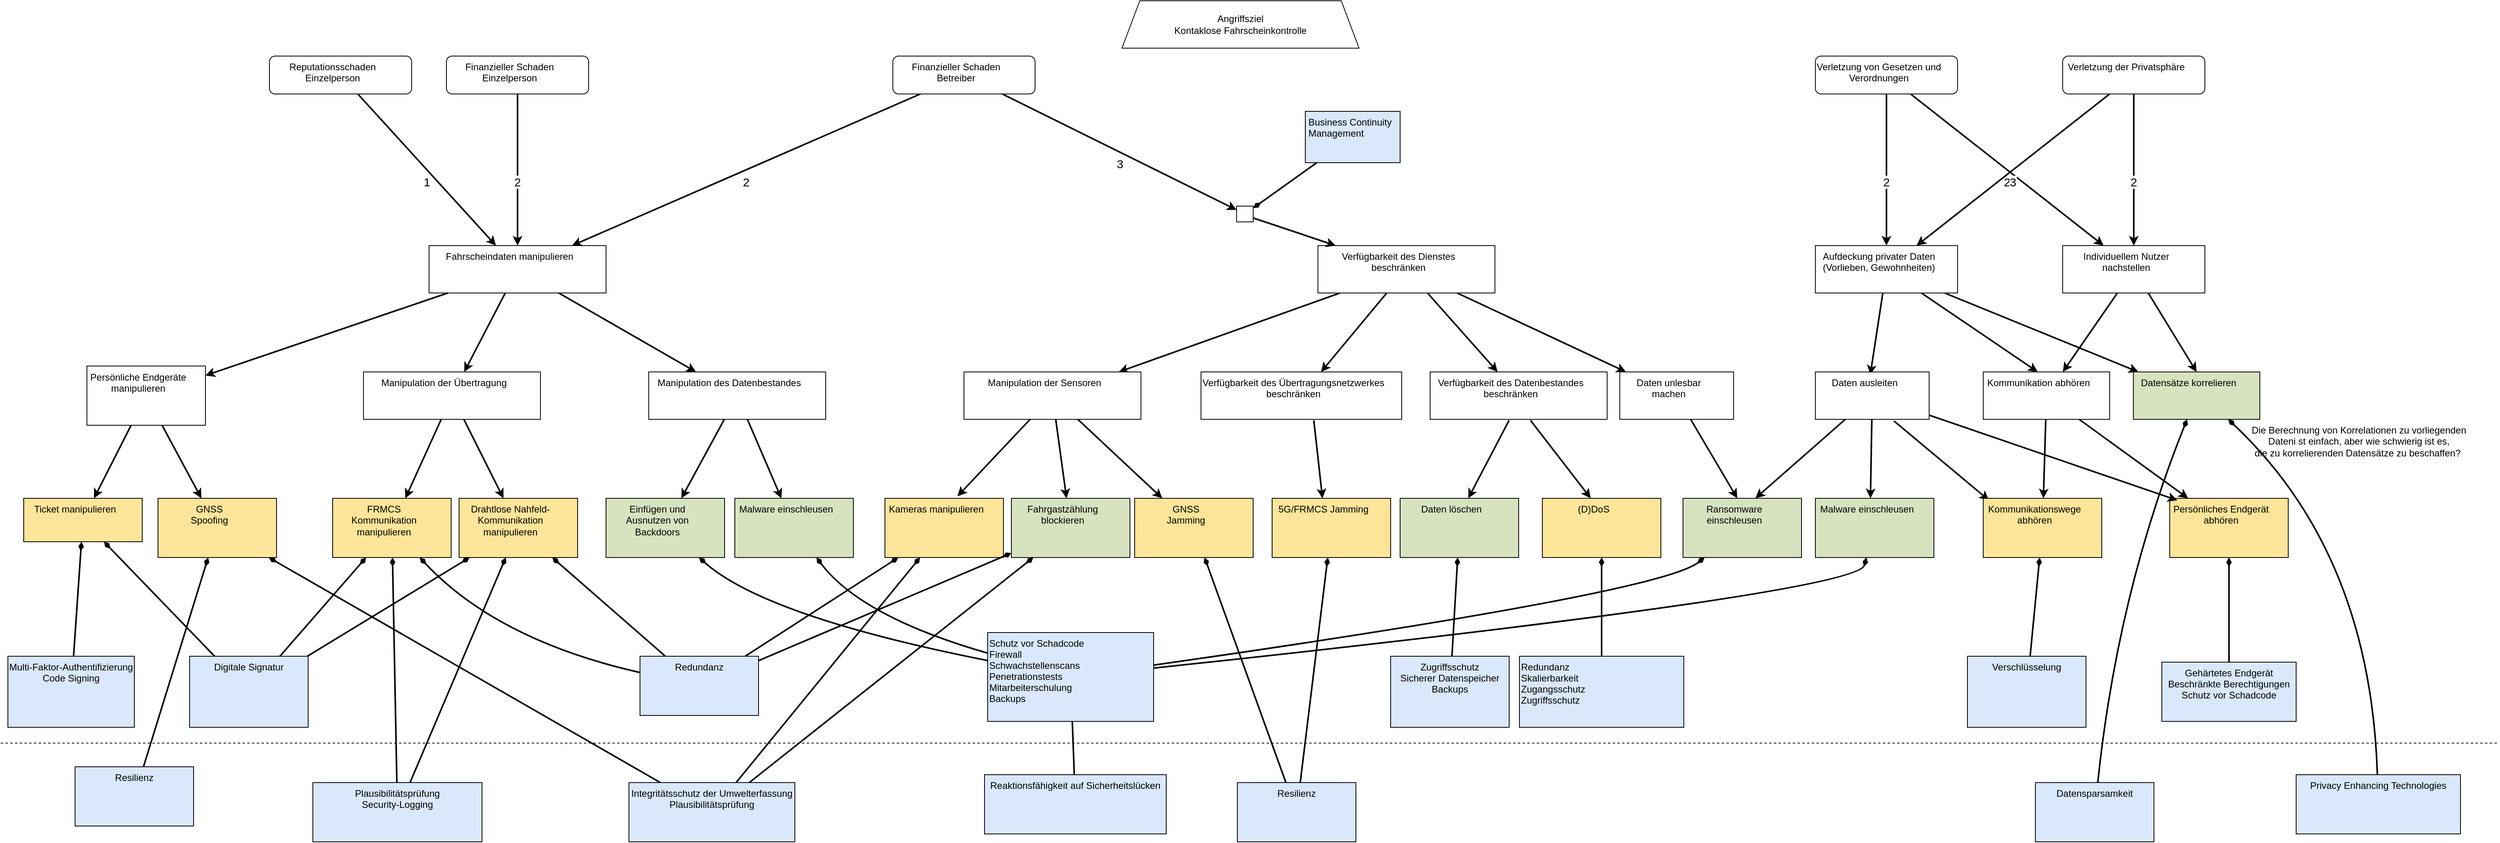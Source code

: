 <mxfile compressed="false" version="19.0.2" type="device">
  <diagram id="nNk9Rbr8bsMw7TYfAZ3T" name="Page-1">
    <mxGraphModel dx="3160" dy="2171" grid="1" gridSize="10" guides="1" tooltips="1" connect="1" arrows="1" fold="1" page="1" pageScale="1" pageWidth="850" pageHeight="1100" math="0" shadow="0">
      <root>
        <object tooltip="" id="0">
          <ag_global_attributes>
            <ag_global_attribute name="Resources" value="" iconName="hammer" min="0" max="5" />
            <ag_global_attribute name="Knowledge" value="" iconName="lightbulb" min="0" max="5" />
            <ag_global_attribute name="Location" value="" iconName="map_pin_ellipse" min="0" max="1" />
            <ag_global_attribute name="Impact" value="" iconName="flame" min="0" max="5" />
          </ag_global_attributes>
          <ag_attributes />
          <ag_computed_attributes />
          <ag_aggregation_functions>
            <ag_aggregation_function name="default" id="6b1d22791hih8" default="activity_w;link" fn="function (collection) { &#xa;    var result = null; &#xa;    if (collection.childAttributes.length == 1) { &#xa;        result = collection.childAttributes[0].attributes;&#xa;        result._marking = collection.childAttributes[0].id;&#xa;    } else { &#xa;        var candidates = []; &#xa;        var worstValue = 0; &#xa;        collection.childAttributes.forEach(function(child) { &#xa;            var value = parseInt(child.computedAttribute); &#xa;            if (value &gt; worstValue) { &#xa;                worstValue = value; &#xa;                candidates = []; &#xa;                candidates.push(child); &#xa;            } else if (value == worstValue) { &#xa;                candidates.push(child); &#xa;            } &#xa;        }); &#xa;        var tiebreaker = function(candidates, name, max) { &#xa;            var min_value = max; &#xa;            candidates.forEach(function(node) { &#xa;                min_value = Math.min(min_value, node.attributes[name]); &#xa;            }); &#xa;            result = []; &#xa;            candidates.forEach(function(node) { &#xa;                if (node.attributes[name] == min_value) { &#xa;                    result.push(node); &#xa;                } &#xa;            }); &#xa;            return result; &#xa;        }; &#xa;        if (candidates.length &gt; 1) { &#xa;            candidates = tiebreaker(candidates, &quot;Resources&quot;, collection.globalAttributes[&quot;Resources&quot;].max); &#xa;            if (candidates.length &gt; 1) { &#xa;                candidates = tiebreaker(candidates, &quot;Knowledge&quot;, collection.globalAttributes[&quot;Knowledge&quot;].max); &#xa;            } &#xa;        } &#xa;        result = candidates[0].attributes;&#xa;        result._marking = candidates[0].id;&#xa;    } &#xa;    return result; &#xa;}" />
            <ag_aggregation_function name="AND" id="gf0d4f199018" default="and" fn="function (collection) { &#xa;    var result = {}; &#xa;    var ids = [];&#xa;    collection.childAttributes.forEach(function(child) { &#xa;    for (var attribute in child.attributes) { &#xa;            if (attribute in result) { &#xa;                result[attribute] += parseInt(child.attributes[attribute]); &#xa;            } else { &#xa;                result[attribute] = parseInt(child.attributes[attribute]); &#xa;            } &#xa;        }&#xa;        ids.push(child.id);&#xa;    }); &#xa;    for (var attribute in result) { &#xa;        if (attribute in collection.globalAttributes) { &#xa;            result[attribute] = Math.min(collection.globalAttributes[attribute].max, result[attribute]); &#xa;        } &#xa;    }&#xa;    result._marking = ids.join(&quot;;&quot;);&#xa;    return result; &#xa;}" />
            <ag_aggregation_function name="Security Control" id="73f575i0ghij5" default="activity_g;activity_y" fn="function (collection) { &#xa;    var result = {}; &#xa;    for (var attribute in collection.localAttributes) { &#xa;        result[attribute] = parseInt(collection.localAttributes[attribute]); &#xa;    } &#xa;    collection.childAttributes.forEach(function(child) { &#xa;        for (var attribute in child.attributes) { &#xa;            if (attribute in collection.globalAttributes) { &#xa;                if (attribute in result) { &#xa;                    result[attribute] += parseInt(child.attributes[attribute]); &#xa;                } &#xa;            } &#xa;        } &#xa;    }); &#xa;    for (var attribute in result) { &#xa;        if (attribute in collection.globalAttributes) { &#xa;            result[attribute] = Math.min(collection.globalAttributes[attribute].max, result[attribute]); &#xa;        } &#xa;    } &#xa;    return result; &#xa;}" />
            <ag_aggregation_function name="Risk" id="egf49jfgj408" default="consequence" fn="function (collection) {  &#xa;    var maxRisk = &quot;L&quot;; &#xa;    var matrix = [ &#xa;        [&quot;L&quot;, &quot;L&quot;, &quot;L&quot;, &quot;L&quot;, &quot;L&quot;], &#xa;        [&quot;L&quot;, &quot;L&quot;, &quot;M&quot;, &quot;M&quot;, &quot;M&quot;], &#xa;        [&quot;L&quot;, &quot;M&quot;, &quot;M&quot;, &quot;S&quot;, &quot;S&quot;], &#xa;        [&quot;L&quot;, &quot;M&quot;, &quot;S&quot;, &quot;V&quot;, &quot;V&quot;], &#xa;        [&quot;L&quot;, &quot;M&quot;, &quot;S&quot;, &quot;V&quot;, &quot;V&quot;], &#xa;    ];&#xa;    var updatedImpacts = [];&#xa;    var ids = [];&#xa; &#xa;    var compareRisk = function(risk1, risk2) { &#xa;        /*&#xa;        * Returns:&#xa;        *  - Null: if one of the parameters is not a character representing a risk&#xa;        *  - Negativ integer: if risk1 &lt; risk2&#xa;        *  - Zero: if risks are equal&#xa;        *  - Positive integer: if risk1 &gt; risk2&#xa;        */&#xa;        var values = [&quot;L&quot;, &quot;M&quot;, &quot;S&quot;, &quot;V&quot;]; &#xa;        var index_risk1 = values.indexOf(risk1); &#xa;        var index_risk2 = values.indexOf(risk2); &#xa; &#xa;        if (index_risk1 == -1 || index_risk2 == -1) { &#xa;            return null; &#xa;        } &#xa;        return index_risk1 - index_risk2; &#xa; &#xa;    } &#xa;     &#xa;    collection.childAttributes.forEach(function(child) {  &#xa;        var impact = 1;  &#xa;        if (child.edgeWeight !== null) {  &#xa;            impact = parseInt(child.edgeWeight);  &#xa;        }&#xa;        var _impact = parseInt(child.attributes._impact) || 0;&#xa;        impact = Math.max(impact - _impact, 1);&#xa;        updatedImpacts.push(child.id + &#39;:&#39; + impact);&#xa;        var af = parseInt(child.computedAttribute) || parseInt(child.attributes._af);&#xa;        risk = matrix[af - 1][impact - 1];&#xa;        result = compareRisk(risk, maxRisk);&#xa;        if (result &gt; 0) { &#xa;            maxRisk = risk;&#xa;            ids = [child.id];&#xa;        } else if (result == 0){&#xa;            ids.push(child.id);&#xa;        }&#xa;    });  &#xa;  &#xa;    var result = {&#39;_risk&#39;: maxRisk, &quot;_marking&quot;: ids.join(&quot;;&quot;)};&#xa;    if (updatedImpacts.length &gt; 0) {&#xa;        result._weight = updatedImpacts.join(&#39;;&#39;);&#xa;    }&#xa;    return result;&#xa;}" />
            <ag_aggregation_function name="Impact" id="397423adceb0f" default="" fn="function(collection) {&#xa;    var impact = 0;&#xa;    var result = {}&#xa;    &#xa;    collection.childAttributes.forEach(function(child) {&#xa;        if (&quot;Impact&quot; in child.attributes) {&#xa;            impact += parseInt(child.attributes[&quot;Impact&quot;]);&#xa;        } else if (&quot;Resources&quot; in child.attributes &amp;&amp; &quot;Knowledge&quot; in child.attributes &amp;&amp; &quot;Location&quot; in child.attributes) {&#xa;            result._af = child.computedAttribute&#xa;            result._marking = child.id;&#xa;        }&#xa;    });&#xa;    result._impact = Math.min(impact, collection.globalAttributes[&quot;Impact&quot;].max);&#xa;    &#xa;    return result;&#xa;}" />
          </ag_aggregation_functions>
          <ag_computed_attributes_functions>
            <ag_computed_attributes_function name="default" id="dbg60ff69g9a" default="activity_w;activity_g;activity_y" fn="function (collection) { &#xa;    var colorMatrix = {&#xa;        5: {&quot;fillColor&quot;: &quot;#cc0000&quot;, &quot;fontColor&quot;: &quot;#ffffff&quot;},&#xa;        4: {&quot;fillColor&quot;: &quot;#ff4000&quot;, &quot;fontColor&quot;: &quot;#ffffff&quot;},&#xa;        3: {&quot;fillColor&quot;: &quot;#ffdd00&quot;, &quot;fontColor&quot;: &quot;#000000&quot;},&#xa;        2: {&quot;fillColor&quot;: &quot;#d4ff00&quot;, &quot;fontColor&quot;: &quot;#000000&quot;},&#xa;        1: {&quot;fillColor&quot;: &quot;#40ff00&quot;, &quot;fontColor&quot;: &quot;#000000&quot;}&#xa;    }&#xa;    var matrix = [ &#xa;        [5, 5, 4, 3, 2], &#xa;        [5, 4, 4, 3, 2], &#xa;        [5, 4, 4, 3, 2], &#xa;        [4, 3, 3, 2, 1], &#xa;        [3, 2, 2, 1, 1], &#xa;    ];&#xa;    var result = {};&#xa;    &#xa;    if (&quot;Knowledge&quot; in collection.cellAttributes &amp;&amp; &quot;Resources&quot; in collection.cellAttributes) {&#xa;        var knowledgeIndex = parseInt(collection.cellAttributes[&quot;Knowledge&quot;]) - 1; &#xa;        var resourcesIndex = parseInt(collection.cellAttributes[&quot;Resources&quot;]) - 1;&#xa;        &#xa;        var value = Math.min(5, &#xa;            Math.max(collection.globalAttributes[&quot;Location&quot;].max, &#xa;                Math.max( matrix[knowledgeIndex][resourcesIndex] - parseInt(collection.cellAttributes[&quot;Location&quot;])) &#xa;            ));&#xa;        result = colorMatrix[value] || result;&#xa;        result[&quot;value&quot;] = value;&#xa;    }&#xa;    &#xa;    return result;&#xa;}" />
            <ag_computed_attributes_function name="Risk" id="6c831697g9i0a" default="" fn="function(collection){&#xa;    var riskMatrix = {&#xa;        &quot;V&quot;: {&quot;fillColor&quot;: &quot;#cc0000&quot;, &quot;fontColor&quot;: &quot;#ffffff&quot;},&#xa;        &quot;S&quot;: {&quot;fillColor&quot;: &quot;#ff4000&quot;, &quot;fontColor&quot;: &quot;#ffffff&quot;},&#xa;        &quot;M&quot;: {&quot;fillColor&quot;: &quot;#ffdd00&quot;, &quot;fontColor&quot;: &quot;#000000&quot;},&#xa;        &quot;L&quot;: {&quot;fillColor&quot;: &quot;#40ff00&quot;, &quot;fontColor&quot;: &quot;#000000&quot;},&#xa;    };&#xa;    var result = {};&#xa;    &#xa;    if (&quot;_risk&quot; in collection.cellAttributes) {&#xa;        var risk = collection.cellAttributes[&quot;_risk&quot;];&#xa;        result = riskMatrix[risk] || result;&#xa;        result[&quot;value&quot;] = risk;&#xa;    }&#xa;    &#xa;    return result; &#xa;}" />
          </ag_computed_attributes_functions>
          <mxCell />
        </object>
        <object id="1">
          <ag_attributes />
          <ag_computed_attributes />
          <mxCell parent="0" />
        </object>
        <object label="Finanzieller Schaden Einzelperson" id="Czi3FkVOIS_JeKucCBtk-2">
          <ag_attributes _risk="L" _marking="Czi3FkVOIS_JeKucCBtk-7" _weight="Czi3FkVOIS_JeKucCBtk-7:2" />
          <ag_computed_attributes fillColor="#40ff00" fontColor="#000000" value="L" />
          <ag_computed_attributes_function_reference ag_computed_attributes_function_reference="6c831697g9i0a" />
          <ag_aggregation_function_reference ag_aggregation_function_reference="egf49jfgj408" />
          <mxCell style="verticalAlign=top;align=center;fillColor=#FFFFFF;gradientColor=none;labelBackgroundColor=none;rounded=1;whiteSpace=wrap;shape=attackgraphs.node;spacingRight=20;" parent="1" vertex="1">
            <mxGeometry x="745" y="80" width="180" height="48" as="geometry" />
          </mxCell>
        </object>
        <object label="2" id="jm9SPHePHSSqHUqD5Rmr-9">
          <ag_attributes />
          <ag_computed_attributes />
          <mxCell style="edgeStyle=none;rounded=0;orthogonalLoop=1;jettySize=auto;endFill=1;startSize=6;endSize=6;strokeWidth=2;verticalAlign=top;spacingRight=0;fontSize=15;strokeColor=#000000;" parent="1" source="Czi3FkVOIS_JeKucCBtk-3" target="Czi3FkVOIS_JeKucCBtk-8" edge="1">
            <mxGeometry relative="1" as="geometry" />
          </mxCell>
        </object>
        <object label="2" id="jm9SPHePHSSqHUqD5Rmr-10">
          <ag_attributes />
          <ag_computed_attributes />
          <mxCell style="edgeStyle=none;rounded=0;orthogonalLoop=1;jettySize=auto;endFill=1;startSize=6;endSize=6;strokeWidth=2;verticalAlign=top;spacingRight=0;fontSize=15;strokeColor=#000000;" parent="1" source="Czi3FkVOIS_JeKucCBtk-3" target="Czi3FkVOIS_JeKucCBtk-9" edge="1">
            <mxGeometry relative="1" as="geometry" />
          </mxCell>
        </object>
        <object label="Verletzung von Gesetzen und Verordnungen" id="Czi3FkVOIS_JeKucCBtk-3">
          <ag_attributes _risk="L" _marking="Czi3FkVOIS_JeKucCBtk-8;Czi3FkVOIS_JeKucCBtk-9" _weight="Czi3FkVOIS_JeKucCBtk-8:2;Czi3FkVOIS_JeKucCBtk-9:2" />
          <ag_computed_attributes fillColor="#40ff00" fontColor="#000000" value="L" />
          <ag_computed_attributes_function_reference ag_computed_attributes_function_reference="6c831697g9i0a" />
          <ag_aggregation_function_reference ag_aggregation_function_reference="egf49jfgj408" />
          <mxCell style="verticalAlign=top;align=center;fillColor=#FFFFFF;gradientColor=none;labelBackgroundColor=none;rounded=1;whiteSpace=wrap;shape=attackgraphs.node;spacingRight=20;" parent="1" vertex="1">
            <mxGeometry x="2477.5" y="80" width="180" height="48" as="geometry" />
          </mxCell>
        </object>
        <object label="Finanzieller Schaden&#xa;Betreiber" id="Czi3FkVOIS_JeKucCBtk-4">
          <ag_attributes _risk="L" _marking="Czi3FkVOIS_JeKucCBtk-7;6k28bXPKPwUyEk45xCLn-45" _weight="Czi3FkVOIS_JeKucCBtk-7:2;6k28bXPKPwUyEk45xCLn-45:1" />
          <ag_computed_attributes fillColor="#40ff00" fontColor="#000000" value="L" />
          <ag_computed_attributes_function_reference ag_computed_attributes_function_reference="6c831697g9i0a" />
          <ag_aggregation_function_reference ag_aggregation_function_reference="egf49jfgj408" />
          <mxCell style="verticalAlign=top;align=center;fillColor=#FFFFFF;gradientColor=none;labelBackgroundColor=none;rounded=1;whiteSpace=wrap;shape=attackgraphs.node;spacingRight=20;" parent="1" vertex="1">
            <mxGeometry x="1310" y="80" width="180" height="48" as="geometry" />
          </mxCell>
        </object>
        <object label="Reputationsschaden Einzelperson" id="Czi3FkVOIS_JeKucCBtk-5">
          <ag_attributes _risk="L" _marking="Czi3FkVOIS_JeKucCBtk-7" _weight="Czi3FkVOIS_JeKucCBtk-7:1" />
          <ag_computed_attributes fillColor="#40ff00" fontColor="#000000" value="L" />
          <ag_computed_attributes_function_reference ag_computed_attributes_function_reference="6c831697g9i0a" />
          <ag_aggregation_function_reference ag_aggregation_function_reference="egf49jfgj408" />
          <mxCell style="verticalAlign=top;align=center;fillColor=#FFFFFF;gradientColor=none;labelBackgroundColor=none;rounded=1;whiteSpace=wrap;shape=attackgraphs.node;spacingRight=20;" parent="1" vertex="1">
            <mxGeometry x="521" y="80" width="180" height="48" as="geometry" />
          </mxCell>
        </object>
        <object label="Fahrscheindaten manipulieren" Resources="" Knowledge="" Location="" id="Czi3FkVOIS_JeKucCBtk-7">
          <ag_attributes label="NaN" Resources="4" Knowledge="5" Location="0" _marking="Czi3FkVOIS_JeKucCBtk-105" />
          <ag_computed_attributes fillColor="#40ff00" fontColor="#000000" value="1" />
          <ag_computed_attributes_function_reference ag_computed_attributes_function_reference="dbg60ff69g9a" />
          <ag_aggregation_function_reference ag_aggregation_function_reference="6b1d22791hih8" />
          <mxCell style="verticalAlign=top;align=center;fillColor=#FFFFFF;gradientColor=none;labelBackgroundColor=none;rounded=0;whiteSpace=wrap;shape=attackgraphs.node;spacingRight=20;" parent="1" vertex="1">
            <mxGeometry x="723" y="320" width="224" height="60" as="geometry" />
          </mxCell>
        </object>
        <object id="jm9SPHePHSSqHUqD5Rmr-5">
          <ag_attributes />
          <ag_computed_attributes />
          <mxCell style="edgeStyle=none;rounded=0;orthogonalLoop=1;jettySize=auto;endFill=1;startSize=6;endSize=6;strokeWidth=2;verticalAlign=top;spacingRight=20;strokeColor=#000000;" parent="1" source="Czi3FkVOIS_JeKucCBtk-8" target="Czi3FkVOIS_JeKucCBtk-23" edge="1">
            <mxGeometry relative="1" as="geometry" />
          </mxCell>
        </object>
        <object id="jm9SPHePHSSqHUqD5Rmr-12">
          <ag_attributes />
          <ag_computed_attributes />
          <mxCell style="edgeStyle=none;rounded=0;orthogonalLoop=1;jettySize=auto;entryX=0.483;entryY=0.057;entryDx=0;entryDy=0;entryPerimeter=0;endFill=1;startSize=6;endSize=6;strokeWidth=2;verticalAlign=top;spacingRight=20;strokeColor=#000000;" parent="1" source="Czi3FkVOIS_JeKucCBtk-8" target="Czi3FkVOIS_JeKucCBtk-26" edge="1">
            <mxGeometry relative="1" as="geometry" />
          </mxCell>
        </object>
        <object label="Aufdeckung privater Daten&#xa;(Vorlieben, Gewohnheiten)" Resources="" Knowledge="" Location="" id="Czi3FkVOIS_JeKucCBtk-8">
          <ag_attributes label="NaN" Resources="4" Knowledge="4" Location="1" _marking="Czi3FkVOIS_JeKucCBtk-26" />
          <ag_computed_attributes fillColor="#40ff00" fontColor="#000000" value="1" />
          <ag_computed_attributes_function_reference ag_computed_attributes_function_reference="dbg60ff69g9a" />
          <ag_aggregation_function_reference ag_aggregation_function_reference="6b1d22791hih8" />
          <mxCell style="verticalAlign=top;align=center;fillColor=#FFFFFF;gradientColor=none;labelBackgroundColor=none;rounded=0;whiteSpace=wrap;shape=attackgraphs.node;spacingRight=20;" parent="1" vertex="1">
            <mxGeometry x="2477.5" y="320" width="180" height="60" as="geometry" />
          </mxCell>
        </object>
        <object id="jm9SPHePHSSqHUqD5Rmr-6">
          <ag_attributes />
          <ag_computed_attributes />
          <mxCell style="edgeStyle=none;rounded=0;orthogonalLoop=1;jettySize=auto;endFill=1;startSize=6;endSize=6;strokeWidth=2;verticalAlign=top;spacingRight=20;strokeColor=#000000;" parent="1" source="Czi3FkVOIS_JeKucCBtk-9" target="Czi3FkVOIS_JeKucCBtk-21" edge="1">
            <mxGeometry relative="1" as="geometry" />
          </mxCell>
        </object>
        <object label="Individuellem Nutzer nachstellen" Resources="" Knowledge="" Location="" id="Czi3FkVOIS_JeKucCBtk-9">
          <ag_attributes label="NaN" Resources="4" Knowledge="4" Location="1" _marking="Czi3FkVOIS_JeKucCBtk-21" />
          <ag_computed_attributes fillColor="#40ff00" fontColor="#000000" value="1" />
          <ag_computed_attributes_function_reference ag_computed_attributes_function_reference="dbg60ff69g9a" />
          <ag_aggregation_function_reference ag_aggregation_function_reference="6b1d22791hih8" />
          <mxCell style="verticalAlign=top;align=center;fillColor=#FFFFFF;gradientColor=none;labelBackgroundColor=none;rounded=0;whiteSpace=wrap;shape=attackgraphs.node;spacingRight=20;" parent="1" vertex="1">
            <mxGeometry x="2790.5" y="320" width="180" height="60" as="geometry" />
          </mxCell>
        </object>
        <object label="2" id="Czi3FkVOIS_JeKucCBtk-13">
          <ag_attributes />
          <ag_computed_attributes />
          <mxCell style="endArrow=classic;rounded=0;spacingTop=0;spacingLeft=0;spacingBottom=0;spacingRight=0;endFill=1;endSize=6;startSize=6;strokeWidth=2;verticalAlign=top;fontSize=15;strokeColor=#000000;" parent="1" source="Czi3FkVOIS_JeKucCBtk-4" target="Czi3FkVOIS_JeKucCBtk-7" edge="1">
            <mxGeometry width="50" height="50" relative="1" as="geometry">
              <mxPoint x="2463.2" y="360" as="sourcePoint" />
              <mxPoint x="1976.8" y="208.0" as="targetPoint" />
            </mxGeometry>
          </mxCell>
        </object>
        <object label="2" id="Czi3FkVOIS_JeKucCBtk-14">
          <ag_attributes />
          <ag_computed_attributes />
          <mxCell style="endArrow=classic;rounded=0;spacingTop=0;spacingLeft=0;spacingBottom=0;spacingRight=0;endFill=1;endSize=6;startSize=6;strokeWidth=2;verticalAlign=top;fontSize=15;strokeColor=#000000;" parent="1" source="Czi3FkVOIS_JeKucCBtk-2" target="Czi3FkVOIS_JeKucCBtk-7" edge="1">
            <mxGeometry width="50" height="50" relative="1" as="geometry">
              <mxPoint x="2268.76" y="360" as="sourcePoint" />
              <mxPoint x="2495.24" y="208.0" as="targetPoint" />
            </mxGeometry>
          </mxCell>
        </object>
        <object id="jm9SPHePHSSqHUqD5Rmr-1">
          <ag_attributes />
          <ag_computed_attributes />
          <mxCell style="edgeStyle=none;rounded=0;orthogonalLoop=1;jettySize=auto;endFill=1;startSize=6;endSize=6;strokeWidth=2;verticalAlign=top;spacingRight=20;strokeColor=#000000;" parent="1" source="Czi3FkVOIS_JeKucCBtk-16" target="Czi3FkVOIS_JeKucCBtk-138" edge="1">
            <mxGeometry relative="1" as="geometry" />
          </mxCell>
        </object>
        <object id="jm9SPHePHSSqHUqD5Rmr-2">
          <ag_attributes />
          <ag_computed_attributes />
          <mxCell style="edgeStyle=none;rounded=0;orthogonalLoop=1;jettySize=auto;endFill=1;startSize=6;endSize=6;strokeWidth=2;verticalAlign=top;spacingRight=20;strokeColor=#000000;" parent="1" source="Czi3FkVOIS_JeKucCBtk-16" target="Czi3FkVOIS_JeKucCBtk-94" edge="1">
            <mxGeometry relative="1" as="geometry" />
          </mxCell>
        </object>
        <object id="jm9SPHePHSSqHUqD5Rmr-3">
          <ag_attributes />
          <ag_computed_attributes />
          <mxCell style="edgeStyle=none;rounded=0;orthogonalLoop=1;jettySize=auto;endFill=1;startSize=6;endSize=6;strokeWidth=2;verticalAlign=top;spacingRight=20;strokeColor=#000000;" parent="1" source="Czi3FkVOIS_JeKucCBtk-16" target="Czi3FkVOIS_JeKucCBtk-79" edge="1">
            <mxGeometry relative="1" as="geometry" />
          </mxCell>
        </object>
        <object id="jm9SPHePHSSqHUqD5Rmr-4">
          <ag_attributes />
          <ag_computed_attributes />
          <mxCell style="edgeStyle=none;rounded=0;orthogonalLoop=1;jettySize=auto;endFill=1;startSize=6;endSize=6;strokeWidth=2;verticalAlign=top;spacingRight=20;strokeColor=#000000;" parent="1" source="Czi3FkVOIS_JeKucCBtk-16" target="Czi3FkVOIS_JeKucCBtk-25" edge="1">
            <mxGeometry relative="1" as="geometry" />
          </mxCell>
        </object>
        <object label="Verfügbarkeit des Dienstes beschränken" Resources="" Knowledge="" Location="" id="Czi3FkVOIS_JeKucCBtk-16">
          <ag_attributes label="NaN" Resources="5" Knowledge="3" Location="0" _marking="Czi3FkVOIS_JeKucCBtk-79" />
          <ag_computed_attributes fillColor="#d4ff00" fontColor="#000000" value="2" />
          <ag_computed_attributes_function_reference ag_computed_attributes_function_reference="dbg60ff69g9a" />
          <ag_aggregation_function_reference ag_aggregation_function_reference="6b1d22791hih8" />
          <mxCell style="verticalAlign=top;align=center;fillColor=#FFFFFF;gradientColor=none;labelBackgroundColor=none;rounded=0;whiteSpace=wrap;shape=attackgraphs.node;spacingRight=20;" parent="1" vertex="1">
            <mxGeometry x="1848" y="320" width="224" height="60" as="geometry" />
          </mxCell>
        </object>
        <object label="3" id="Czi3FkVOIS_JeKucCBtk-17">
          <ag_attributes />
          <ag_computed_attributes />
          <mxCell style="html=1;endArrow=classic;rounded=0;spacingTop=0;spacingLeft=0;spacingBottom=0;spacingRight=0;endFill=1;endSize=6;startSize=6;strokeWidth=2;verticalAlign=top;fontSize=15;strokeColor=#000000;" parent="1" source="Czi3FkVOIS_JeKucCBtk-4" target="6k28bXPKPwUyEk45xCLn-45" edge="1">
            <mxGeometry width="50" height="50" relative="1" as="geometry">
              <mxPoint x="2166.7" y="320" as="sourcePoint" />
              <mxPoint x="2375.3" y="208" as="targetPoint" />
            </mxGeometry>
          </mxCell>
        </object>
        <object label="1" id="Czi3FkVOIS_JeKucCBtk-20">
          <ag_attributes />
          <ag_computed_attributes />
          <mxCell style="endArrow=classic;rounded=0;spacingTop=0;spacingLeft=0;spacingBottom=0;spacingRight=0;endFill=1;endSize=6;startSize=6;strokeWidth=2;verticalAlign=top;fontSize=15;strokeColor=#000000;" parent="1" source="Czi3FkVOIS_JeKucCBtk-5" target="Czi3FkVOIS_JeKucCBtk-7" edge="1">
            <mxGeometry width="50" height="50" relative="1" as="geometry">
              <mxPoint x="2853.5" y="320" as="sourcePoint" />
              <mxPoint x="2818.5" y="208" as="targetPoint" />
            </mxGeometry>
          </mxCell>
        </object>
        <object label="Kommunikation abhören" Resources="" Knowledge="" Location="" id="Czi3FkVOIS_JeKucCBtk-21">
          <ag_attributes label="NaN" Resources="4" Knowledge="4" Location="1" _marking="Czi3FkVOIS_JeKucCBtk-22" />
          <ag_computed_attributes fillColor="#40ff00" fontColor="#000000" value="1" />
          <ag_computed_attributes_function_reference ag_computed_attributes_function_reference="dbg60ff69g9a" />
          <ag_aggregation_function_reference ag_aggregation_function_reference="6b1d22791hih8" />
          <mxCell style="verticalAlign=top;align=center;fillColor=#FFFFFF;gradientColor=none;labelBackgroundColor=none;rounded=0;whiteSpace=wrap;shape=attackgraphs.node;spacingRight=20;" parent="1" vertex="1">
            <mxGeometry x="2690" y="480" width="160" height="60" as="geometry" />
          </mxCell>
        </object>
        <object id="DnPNwphCSTHKcsrJFPOQ-10">
          <ag_attributes />
          <ag_computed_attributes />
          <mxCell style="edgeStyle=none;shape=connector;rounded=0;orthogonalLoop=1;jettySize=auto;html=1;labelBackgroundColor=default;strokeColor=#000000;strokeWidth=2;fontFamily=Helvetica;fontSize=11;fontColor=default;startArrow=diamondThin;startFill=1;endArrow=none;endFill=0;" parent="1" source="Czi3FkVOIS_JeKucCBtk-22" target="DnPNwphCSTHKcsrJFPOQ-9" edge="1">
            <mxGeometry relative="1" as="geometry" />
          </mxCell>
        </object>
        <object label="Persönliches Endgerät abhören" Resources="2" Knowledge="2" Location="0" id="Czi3FkVOIS_JeKucCBtk-22">
          <ag_attributes label="NaN" Resources="4" Knowledge="4" Location="1" />
          <ag_computed_attributes fillColor="#40ff00" fontColor="#000000" value="1" />
          <ag_computed_attributes_function_reference ag_computed_attributes_function_reference="dbg60ff69g9a" />
          <ag_aggregation_function_reference ag_aggregation_function_reference="73f575i0ghij5" />
          <mxCell style="verticalAlign=top;align=center;fillColor=#fee599;gradientColor=none;labelBackgroundColor=none;rounded=0;whiteSpace=wrap;shape=attackgraphs.node;spacingRight=20;" parent="1" vertex="1">
            <mxGeometry x="2926" y="640" width="150" height="75" as="geometry" />
          </mxCell>
        </object>
        <object id="6k28bXPKPwUyEk45xCLn-15">
          <ag_attributes />
          <ag_computed_attributes />
          <mxCell style="edgeStyle=none;orthogonalLoop=1;jettySize=auto;html=1;strokeWidth=2;startArrow=diamondThin;startFill=1;endArrow=none;endFill=0;strokeColor=#000000;curved=1;" parent="1" source="Czi3FkVOIS_JeKucCBtk-23" target="hBg2pZH1YuUEVgYuRoB0-1" edge="1">
            <mxGeometry relative="1" as="geometry">
              <mxPoint x="2860" y="980" as="targetPoint" />
              <Array as="points">
                <mxPoint x="2860" y="760" />
              </Array>
            </mxGeometry>
          </mxCell>
        </object>
        <object id="6k28bXPKPwUyEk45xCLn-16">
          <ag_attributes />
          <ag_computed_attributes />
          <mxCell style="edgeStyle=none;orthogonalLoop=1;jettySize=auto;html=1;strokeWidth=2;startArrow=diamondThin;startFill=1;endArrow=none;endFill=0;exitX=0.75;exitY=1;exitDx=0;exitDy=0;strokeColor=#000000;curved=1;" parent="1" source="Czi3FkVOIS_JeKucCBtk-23" target="6k28bXPKPwUyEk45xCLn-12" edge="1">
            <mxGeometry relative="1" as="geometry">
              <Array as="points">
                <mxPoint x="3180" y="710" />
              </Array>
            </mxGeometry>
          </mxCell>
        </object>
        <object label="Datensätze korrelieren" Resources="1" Knowledge="2" Location="0" id="Czi3FkVOIS_JeKucCBtk-23">
          <ag_attributes label="NaN" Resources="4" Knowledge="5" Location="0" />
          <ag_computed_attributes fillColor="#40ff00" fontColor="#000000" value="1" />
          <ag_computed_attributes_function_reference ag_computed_attributes_function_reference="dbg60ff69g9a" />
          <ag_aggregation_function_reference ag_aggregation_function_reference="73f575i0ghij5" />
          <mxCell style="verticalAlign=top;align=center;fillColor=#d7e3bf;gradientColor=none;labelBackgroundColor=none;rounded=0;whiteSpace=wrap;shape=attackgraphs.node;spacingRight=20;" parent="1" vertex="1">
            <mxGeometry x="2880" y="480" width="160" height="60" as="geometry" />
          </mxCell>
        </object>
        <object id="6k28bXPKPwUyEk45xCLn-23">
          <ag_attributes />
          <ag_computed_attributes />
          <mxCell style="edgeStyle=none;orthogonalLoop=1;jettySize=auto;html=1;strokeWidth=2;startArrow=diamondThin;startFill=1;endArrow=none;endFill=0;strokeColor=#000000;curved=1;" parent="1" source="Czi3FkVOIS_JeKucCBtk-24" target="6k28bXPKPwUyEk45xCLn-9" edge="1">
            <mxGeometry relative="1" as="geometry">
              <Array as="points">
                <mxPoint x="2280" y="760" />
              </Array>
            </mxGeometry>
          </mxCell>
        </object>
        <object label="Ransomware einschleusen" Resources="2" Knowledge="3" Location="0" id="Czi3FkVOIS_JeKucCBtk-24">
          <ag_attributes label="NaN" Resources="4" Knowledge="5" Location="0" />
          <ag_computed_attributes fillColor="#40ff00" fontColor="#000000" value="1" />
          <ag_computed_attributes_function_reference ag_computed_attributes_function_reference="dbg60ff69g9a" />
          <ag_aggregation_function_reference ag_aggregation_function_reference="73f575i0ghij5" />
          <mxCell style="verticalAlign=top;align=center;fillColor=#d7e3bf;gradientColor=none;labelBackgroundColor=none;rounded=0;whiteSpace=wrap;shape=attackgraphs.node;spacingRight=20;" parent="1" vertex="1">
            <mxGeometry x="2310" y="640" width="150" height="75" as="geometry" />
          </mxCell>
        </object>
        <object label="Daten unlesbar machen" Resources="" Knowledge="" Location="" id="Czi3FkVOIS_JeKucCBtk-25">
          <ag_attributes label="NaN" Resources="4" Knowledge="5" Location="0" _marking="Czi3FkVOIS_JeKucCBtk-24" />
          <ag_computed_attributes fillColor="#40ff00" fontColor="#000000" value="1" />
          <ag_computed_attributes_function_reference ag_computed_attributes_function_reference="dbg60ff69g9a" />
          <ag_aggregation_function_reference ag_aggregation_function_reference="6b1d22791hih8" />
          <mxCell style="verticalAlign=top;align=center;fillColor=#FFFFFF;gradientColor=none;labelBackgroundColor=none;rounded=0;whiteSpace=wrap;shape=attackgraphs.node;spacingRight=20;" parent="1" vertex="1">
            <mxGeometry x="2230" y="480" width="144" height="60" as="geometry" />
          </mxCell>
        </object>
        <object label="Daten ausleiten" Resources="" Knowledge="" Location="" id="Czi3FkVOIS_JeKucCBtk-26">
          <ag_attributes label="NaN" Resources="4" Knowledge="4" Location="1" _marking="Czi3FkVOIS_JeKucCBtk-22" />
          <ag_computed_attributes fillColor="#40ff00" fontColor="#000000" value="1" />
          <ag_computed_attributes_function_reference ag_computed_attributes_function_reference="dbg60ff69g9a" />
          <ag_aggregation_function_reference ag_aggregation_function_reference="6b1d22791hih8" />
          <mxCell style="verticalAlign=top;align=center;fillColor=#FFFFFF;gradientColor=none;labelBackgroundColor=none;rounded=0;whiteSpace=wrap;shape=attackgraphs.node;spacingRight=20;" parent="1" vertex="1">
            <mxGeometry x="2477.5" y="480" width="144" height="60" as="geometry" />
          </mxCell>
        </object>
        <object id="6k28bXPKPwUyEk45xCLn-24">
          <ag_attributes />
          <ag_computed_attributes />
          <mxCell style="edgeStyle=none;orthogonalLoop=1;jettySize=auto;html=1;strokeWidth=2;startArrow=diamondThin;startFill=1;endArrow=none;endFill=0;strokeColor=#000000;curved=1;" parent="1" source="Czi3FkVOIS_JeKucCBtk-28" target="6k28bXPKPwUyEk45xCLn-9" edge="1">
            <mxGeometry relative="1" as="geometry">
              <Array as="points">
                <mxPoint x="2530" y="760" />
              </Array>
            </mxGeometry>
          </mxCell>
        </object>
        <object label="Malware einschleusen" Resources="3" Knowledge="3" Location="0" id="Czi3FkVOIS_JeKucCBtk-28">
          <ag_attributes label="NaN" Resources="5" Knowledge="5" Location="0" />
          <ag_computed_attributes fillColor="#40ff00" fontColor="#000000" value="1" />
          <ag_computed_attributes_function_reference ag_computed_attributes_function_reference="dbg60ff69g9a" />
          <ag_aggregation_function_reference ag_aggregation_function_reference="73f575i0ghij5" />
          <mxCell style="verticalAlign=top;align=center;fillColor=#d7e3bf;gradientColor=none;labelBackgroundColor=none;rounded=0;whiteSpace=wrap;shape=attackgraphs.node;spacingRight=20;" parent="1" vertex="1">
            <mxGeometry x="2477.5" y="640" width="150" height="75" as="geometry" />
          </mxCell>
        </object>
        <object id="Czi3FkVOIS_JeKucCBtk-30">
          <ag_attributes />
          <ag_computed_attributes />
          <mxCell style="edgeStyle=none;startArrow=none;endArrow=classic;startSize=6;endSize=6;spacingTop=0;spacingBottom=0;spacingLeft=0;spacingRight=20;verticalAlign=top;labelBackgroundColor=#ffffff;rounded=0;entryX=0.5;entryY=0;entryDx=0;entryDy=0;entryPerimeter=0;endFill=1;strokeWidth=2;strokeColor=#000000;" parent="1" source="Czi3FkVOIS_JeKucCBtk-9" target="Czi3FkVOIS_JeKucCBtk-23" edge="1">
            <mxGeometry relative="1" as="geometry">
              <mxPoint as="offset" />
              <Array as="points" />
              <mxPoint x="2728" y="348" as="sourcePoint" />
            </mxGeometry>
          </mxCell>
        </object>
        <object label="" id="Czi3FkVOIS_JeKucCBtk-31">
          <ag_attributes />
          <ag_computed_attributes />
          <mxCell style="edgeStyle=none;startArrow=none;endArrow=classic;startSize=6;endSize=6;spacingTop=0;spacingBottom=0;spacingLeft=0;spacingRight=20;verticalAlign=top;labelBackgroundColor=#ffffff;rounded=0;align=center;entryX=0.465;entryY=0;entryDx=0;entryDy=0;entryPerimeter=0;endFill=1;strokeWidth=2;strokeColor=#000000;" parent="1" source="Czi3FkVOIS_JeKucCBtk-26" target="Czi3FkVOIS_JeKucCBtk-28" edge="1">
            <mxGeometry relative="1" as="geometry">
              <mxPoint x="-1" y="-1" as="offset" />
              <Array as="points" />
            </mxGeometry>
          </mxCell>
        </object>
        <object label="" id="Czi3FkVOIS_JeKucCBtk-34">
          <ag_attributes />
          <ag_computed_attributes />
          <mxCell style="edgeStyle=none;startArrow=none;endArrow=classic;startSize=6;endSize=6;spacingTop=0;spacingBottom=0;spacingLeft=0;spacingRight=20;verticalAlign=top;labelBackgroundColor=#ffffff;rounded=0;align=center;entryX=0.611;entryY=0;entryDx=0;entryDy=0;entryPerimeter=0;endFill=1;strokeWidth=2;strokeColor=#000000;" parent="1" source="Czi3FkVOIS_JeKucCBtk-26" target="Czi3FkVOIS_JeKucCBtk-24" edge="1">
            <mxGeometry relative="1" as="geometry">
              <mxPoint x="-1" as="offset" />
              <Array as="points" />
            </mxGeometry>
          </mxCell>
        </object>
        <object id="Czi3FkVOIS_JeKucCBtk-36">
          <ag_attributes />
          <ag_computed_attributes />
          <mxCell style="edgeStyle=none;startArrow=none;endArrow=classic;startSize=6;endSize=6;spacingTop=0;spacingBottom=0;spacingLeft=0;spacingRight=20;verticalAlign=top;labelBackgroundColor=#ffffff;rounded=0;entryX=0.458;entryY=0;entryDx=0;entryDy=0;entryPerimeter=0;endFill=1;strokeWidth=2;strokeColor=#000000;" parent="1" source="Czi3FkVOIS_JeKucCBtk-25" target="Czi3FkVOIS_JeKucCBtk-24" edge="1">
            <mxGeometry relative="1" as="geometry">
              <mxPoint x="-1" y="-1" as="offset" />
              <Array as="points" />
            </mxGeometry>
          </mxCell>
        </object>
        <object id="Czi3FkVOIS_JeKucCBtk-39">
          <ag_attributes />
          <ag_computed_attributes />
          <mxCell style="edgeStyle=none;startArrow=none;endArrow=classic;startSize=6;endSize=6;spacingTop=0;spacingBottom=0;spacingLeft=0;spacingRight=20;verticalAlign=top;labelBackgroundColor=#ffffff;rounded=0;entryX=0.431;entryY=0;entryDx=0;entryDy=0;entryPerimeter=0;endFill=1;strokeWidth=2;strokeColor=#000000;" parent="1" source="Czi3FkVOIS_JeKucCBtk-8" target="Czi3FkVOIS_JeKucCBtk-21" edge="1">
            <mxGeometry relative="1" as="geometry">
              <mxPoint x="-1" y="-1" as="offset" />
              <Array as="points" />
              <mxPoint x="2511.0" y="348" as="sourcePoint" />
            </mxGeometry>
          </mxCell>
        </object>
        <object label="" id="Czi3FkVOIS_JeKucCBtk-40">
          <ag_attributes />
          <ag_computed_attributes />
          <mxCell style="edgeStyle=none;startArrow=none;endArrow=classic;startSize=6;endSize=6;spacingTop=0;spacingBottom=0;spacingLeft=0;spacingRight=20;verticalAlign=top;labelBackgroundColor=#ffffff;rounded=0;align=center;endFill=1;strokeWidth=2;strokeColor=#000000;" parent="1" source="Czi3FkVOIS_JeKucCBtk-21" target="Czi3FkVOIS_JeKucCBtk-75" edge="1">
            <mxGeometry x="0.531" relative="1" as="geometry">
              <mxPoint as="offset" />
              <Array as="points" />
              <mxPoint x="2673" y="648" as="targetPoint" />
            </mxGeometry>
          </mxCell>
        </object>
        <object label="" id="Czi3FkVOIS_JeKucCBtk-41">
          <ag_attributes />
          <ag_computed_attributes />
          <mxCell style="edgeStyle=none;startArrow=none;endArrow=classic;startSize=6;endSize=6;spacingTop=0;spacingBottom=0;spacingLeft=0;spacingRight=20;verticalAlign=top;labelBackgroundColor=#ffffff;rounded=0;align=center;endFill=1;strokeWidth=2;strokeColor=#000000;" parent="1" source="Czi3FkVOIS_JeKucCBtk-21" target="Czi3FkVOIS_JeKucCBtk-22" edge="1">
            <mxGeometry relative="1" as="geometry">
              <mxPoint as="offset" />
              <Array as="points" />
            </mxGeometry>
          </mxCell>
        </object>
        <object label="" id="Czi3FkVOIS_JeKucCBtk-45">
          <ag_attributes />
          <ag_computed_attributes />
          <mxCell style="edgeStyle=none;startArrow=none;endArrow=classic;startSize=6;endSize=6;spacingTop=0;spacingBottom=0;spacingLeft=0;spacingRight=20;verticalAlign=top;labelBackgroundColor=#ffffff;rounded=0;align=center;exitX=0.69;exitY=1.033;exitDx=0;exitDy=0;exitPerimeter=0;entryX=0.049;entryY=0.035;entryDx=0;entryDy=0;entryPerimeter=0;endFill=1;strokeWidth=2;strokeColor=#000000;" parent="1" source="Czi3FkVOIS_JeKucCBtk-26" target="Czi3FkVOIS_JeKucCBtk-75" edge="1">
            <mxGeometry relative="1" as="geometry">
              <mxPoint x="-1" y="-1" as="offset" />
              <Array as="points" />
              <mxPoint x="2640" y="535" as="sourcePoint" />
              <mxPoint x="2638.528" y="648.68" as="targetPoint" />
            </mxGeometry>
          </mxCell>
        </object>
        <object label="" id="Czi3FkVOIS_JeKucCBtk-46">
          <ag_attributes />
          <ag_computed_attributes />
          <mxCell style="edgeStyle=none;startArrow=none;endArrow=classic;startSize=6;endSize=6;spacingTop=0;spacingBottom=0;spacingLeft=0;spacingRight=20;verticalAlign=top;labelBackgroundColor=#ffffff;rounded=0;align=center;entryX=0.064;entryY=0.033;entryDx=0;entryDy=0;entryPerimeter=0;endFill=1;strokeWidth=2;strokeColor=#000000;" parent="1" source="Czi3FkVOIS_JeKucCBtk-26" target="Czi3FkVOIS_JeKucCBtk-22" edge="1">
            <mxGeometry x="0.649" y="-3" relative="1" as="geometry">
              <mxPoint as="offset" />
              <Array as="points" />
              <mxPoint x="2489.36" y="536.155" as="sourcePoint" />
              <mxPoint x="2648.528" y="658.68" as="targetPoint" />
            </mxGeometry>
          </mxCell>
        </object>
        <object id="6k28bXPKPwUyEk45xCLn-22">
          <ag_attributes />
          <ag_computed_attributes />
          <mxCell style="edgeStyle=none;rounded=0;orthogonalLoop=1;jettySize=auto;html=1;strokeWidth=2;startArrow=diamondThin;startFill=1;endArrow=none;endFill=0;verticalAlign=top;spacingRight=20;strokeColor=#000000;" parent="1" source="Czi3FkVOIS_JeKucCBtk-75" target="6k28bXPKPwUyEk45xCLn-19" edge="1">
            <mxGeometry relative="1" as="geometry" />
          </mxCell>
        </object>
        <object label="Kommunikationswege abhören" Resources="2" Knowledge="2" Location="0" id="Czi3FkVOIS_JeKucCBtk-75">
          <ag_attributes label="NaN" Resources="5" Knowledge="5" Location="0" />
          <ag_computed_attributes fillColor="#40ff00" fontColor="#000000" value="1" />
          <ag_computed_attributes_function_reference ag_computed_attributes_function_reference="dbg60ff69g9a" />
          <ag_aggregation_function_reference ag_aggregation_function_reference="73f575i0ghij5" />
          <mxCell style="verticalAlign=top;align=center;fillColor=#fee599;gradientColor=none;labelBackgroundColor=none;rounded=0;whiteSpace=wrap;shape=attackgraphs.node;spacingRight=20;" parent="1" vertex="1">
            <mxGeometry x="2690" y="640" width="150" height="75" as="geometry" />
          </mxCell>
        </object>
        <object label="Verfügbarkeit des Datenbestandes beschränken" Resources="" Knowledge="" Location="" id="Czi3FkVOIS_JeKucCBtk-79">
          <ag_attributes label="NaN" Resources="5" Knowledge="3" Location="0" _marking="Czi3FkVOIS_JeKucCBtk-81" />
          <ag_computed_attributes fillColor="#d4ff00" fontColor="#000000" value="2" />
          <ag_computed_attributes_function_reference ag_computed_attributes_function_reference="dbg60ff69g9a" />
          <ag_aggregation_function_reference ag_aggregation_function_reference="6b1d22791hih8" />
          <mxCell style="verticalAlign=top;align=center;fillColor=#FFFFFF;gradientColor=none;labelBackgroundColor=none;rounded=0;whiteSpace=wrap;shape=attackgraphs.node;spacingRight=20;" parent="1" vertex="1">
            <mxGeometry x="1990" y="480" width="224" height="60" as="geometry" />
          </mxCell>
        </object>
        <object id="6k28bXPKPwUyEk45xCLn-27">
          <ag_attributes />
          <ag_computed_attributes />
          <mxCell style="edgeStyle=none;rounded=0;orthogonalLoop=1;jettySize=auto;html=1;strokeWidth=2;startArrow=diamondThin;startFill=1;endArrow=none;endFill=0;verticalAlign=top;spacingRight=20;strokeColor=#000000;" parent="1" source="Czi3FkVOIS_JeKucCBtk-80" target="6k28bXPKPwUyEk45xCLn-14" edge="1">
            <mxGeometry relative="1" as="geometry" />
          </mxCell>
        </object>
        <object label="Daten löschen" Resources="3" Knowledge="3" Location="0" id="Czi3FkVOIS_JeKucCBtk-80">
          <ag_attributes label="NaN" Resources="5" Knowledge="5" Location="0" />
          <ag_computed_attributes fillColor="#40ff00" fontColor="#000000" value="1" />
          <ag_computed_attributes_function_reference ag_computed_attributes_function_reference="dbg60ff69g9a" />
          <ag_aggregation_function_reference ag_aggregation_function_reference="73f575i0ghij5" />
          <mxCell style="verticalAlign=top;align=center;fillColor=#d7e3bf;gradientColor=none;labelBackgroundColor=none;rounded=0;whiteSpace=wrap;shape=attackgraphs.node;spacingRight=20;" parent="1" vertex="1">
            <mxGeometry x="1952" y="640" width="150" height="75" as="geometry" />
          </mxCell>
        </object>
        <object id="6k28bXPKPwUyEk45xCLn-30">
          <ag_attributes />
          <ag_computed_attributes />
          <mxCell style="edgeStyle=none;rounded=0;orthogonalLoop=1;jettySize=auto;html=1;strokeWidth=2;startArrow=diamondThin;startFill=1;endArrow=none;endFill=0;verticalAlign=top;spacingRight=20;strokeColor=#000000;" parent="1" source="Czi3FkVOIS_JeKucCBtk-81" target="6k28bXPKPwUyEk45xCLn-29" edge="1">
            <mxGeometry relative="1" as="geometry" />
          </mxCell>
        </object>
        <object label="(D)DoS" Resources="2" Knowledge="2" Location="0" id="Czi3FkVOIS_JeKucCBtk-81">
          <ag_attributes label="NaN" Resources="5" Knowledge="3" Location="0" />
          <ag_computed_attributes fillColor="#d4ff00" fontColor="#000000" value="2" />
          <ag_computed_attributes_function_reference ag_computed_attributes_function_reference="dbg60ff69g9a" />
          <ag_aggregation_function_reference ag_aggregation_function_reference="73f575i0ghij5" />
          <mxCell style="verticalAlign=top;align=center;fillColor=#fee599;gradientColor=none;labelBackgroundColor=none;rounded=0;whiteSpace=wrap;shape=attackgraphs.node;spacingRight=20;" parent="1" vertex="1">
            <mxGeometry x="2132" y="640" width="150" height="75" as="geometry" />
          </mxCell>
        </object>
        <object label="" id="Czi3FkVOIS_JeKucCBtk-91">
          <ag_attributes />
          <ag_computed_attributes />
          <mxCell style="edgeStyle=none;startArrow=none;endArrow=classic;startSize=6;endSize=6;spacingTop=0;spacingBottom=0;spacingLeft=0;spacingRight=20;verticalAlign=top;labelBackgroundColor=#ffffff;rounded=0;align=center;exitX=0.446;exitY=1.021;exitDx=0;exitDy=0;exitPerimeter=0;entryX=0.575;entryY=0;entryDx=0;entryDy=0;entryPerimeter=0;endFill=1;strokeWidth=2;strokeColor=#000000;" parent="1" source="Czi3FkVOIS_JeKucCBtk-79" target="Czi3FkVOIS_JeKucCBtk-80" edge="1">
            <mxGeometry relative="1" as="geometry">
              <mxPoint x="-1" as="offset" />
              <Array as="points" />
            </mxGeometry>
          </mxCell>
        </object>
        <object label="" id="Czi3FkVOIS_JeKucCBtk-92">
          <ag_attributes />
          <ag_computed_attributes />
          <mxCell style="edgeStyle=none;startArrow=none;endArrow=classic;startSize=6;endSize=6;spacingTop=0;spacingBottom=0;spacingLeft=0;spacingRight=20;verticalAlign=top;labelBackgroundColor=#ffffff;rounded=0;align=center;exitX=0.567;exitY=1.021;exitDx=0;exitDy=0;exitPerimeter=0;entryX=0.408;entryY=0;entryDx=0;entryDy=0;entryPerimeter=0;endFill=1;strokeWidth=2;strokeColor=#000000;" parent="1" source="Czi3FkVOIS_JeKucCBtk-79" target="Czi3FkVOIS_JeKucCBtk-81" edge="1">
            <mxGeometry relative="1" as="geometry">
              <mxPoint x="-1" y="-1" as="offset" />
              <Array as="points" />
            </mxGeometry>
          </mxCell>
        </object>
        <object label="Verfügbarkeit des Übertragungsnetzwerkes beschränken" Resources="" Knowledge="" Location="" id="Czi3FkVOIS_JeKucCBtk-94">
          <ag_attributes label="5" Resources="4" Knowledge="5" Location="1" _marking="Czi3FkVOIS_JeKucCBtk-95" />
          <ag_computed_attributes fillColor="#40ff00" fontColor="#000000" value="1" />
          <ag_computed_attributes_function_reference ag_computed_attributes_function_reference="dbg60ff69g9a" />
          <ag_aggregation_function_reference ag_aggregation_function_reference="6b1d22791hih8" />
          <mxCell style="verticalAlign=top;align=center;fillColor=#FFFFFF;gradientColor=none;labelBackgroundColor=none;rounded=0;whiteSpace=wrap;shape=attackgraphs.node;spacingRight=20;" parent="1" vertex="1">
            <mxGeometry x="1700" y="480" width="254" height="60" as="geometry" />
          </mxCell>
        </object>
        <object id="6k28bXPKPwUyEk45xCLn-26">
          <ag_attributes />
          <ag_computed_attributes />
          <mxCell style="edgeStyle=none;rounded=0;orthogonalLoop=1;jettySize=auto;html=1;strokeWidth=2;startArrow=diamondThin;startFill=1;endArrow=none;endFill=0;strokeColor=#000000;" parent="1" source="Czi3FkVOIS_JeKucCBtk-95" target="6k28bXPKPwUyEk45xCLn-25" edge="1">
            <mxGeometry relative="1" as="geometry" />
          </mxCell>
        </object>
        <object label="5G/FRMCS Jamming" Resources="2" Knowledge="2" Location="1" id="Czi3FkVOIS_JeKucCBtk-95">
          <ag_attributes label="5" Resources="4" Knowledge="5" Location="1" />
          <ag_computed_attributes fillColor="#40ff00" fontColor="#000000" value="1" />
          <ag_computed_attributes_function_reference ag_computed_attributes_function_reference="dbg60ff69g9a" />
          <ag_aggregation_function_reference ag_aggregation_function_reference="73f575i0ghij5" />
          <mxCell style="verticalAlign=top;align=center;fillColor=#fee599;gradientColor=none;labelBackgroundColor=none;rounded=0;whiteSpace=wrap;shape=attackgraphs.node;spacingRight=20;" parent="1" vertex="1">
            <mxGeometry x="1790" y="640" width="150" height="75" as="geometry" />
          </mxCell>
        </object>
        <object label="" id="Czi3FkVOIS_JeKucCBtk-96">
          <ag_attributes />
          <ag_computed_attributes />
          <mxCell style="edgeStyle=none;startArrow=none;endArrow=classic;startSize=6;endSize=6;spacingTop=0;spacingBottom=0;spacingLeft=0;spacingRight=20;verticalAlign=top;labelBackgroundColor=#ffffff;rounded=0;align=center;exitX=0.562;exitY=1.021;exitDx=0;exitDy=0;exitPerimeter=0;entryX=0.425;entryY=0;entryDx=0;entryDy=0;entryPerimeter=0;endFill=1;strokeWidth=2;strokeColor=#000000;" parent="1" source="Czi3FkVOIS_JeKucCBtk-94" target="Czi3FkVOIS_JeKucCBtk-95" edge="1">
            <mxGeometry relative="1" as="geometry">
              <mxPoint x="-1" y="-1" as="offset" />
              <Array as="points" />
            </mxGeometry>
          </mxCell>
        </object>
        <object label="2" id="jm9SPHePHSSqHUqD5Rmr-7">
          <ag_attributes />
          <ag_computed_attributes />
          <mxCell style="edgeStyle=none;rounded=0;orthogonalLoop=1;jettySize=auto;endFill=1;startSize=6;endSize=6;strokeWidth=2;verticalAlign=top;spacingRight=0;fontSize=15;strokeColor=#000000;" parent="1" source="Czi3FkVOIS_JeKucCBtk-102" target="Czi3FkVOIS_JeKucCBtk-9" edge="1">
            <mxGeometry relative="1" as="geometry" />
          </mxCell>
        </object>
        <object label="3" id="jm9SPHePHSSqHUqD5Rmr-8">
          <ag_attributes />
          <ag_computed_attributes />
          <mxCell style="edgeStyle=none;rounded=0;orthogonalLoop=1;jettySize=auto;endFill=1;startSize=6;endSize=6;strokeWidth=2;verticalAlign=top;spacingRight=0;fontSize=15;strokeColor=#000000;" parent="1" source="Czi3FkVOIS_JeKucCBtk-102" target="Czi3FkVOIS_JeKucCBtk-8" edge="1">
            <mxGeometry relative="1" as="geometry" />
          </mxCell>
        </object>
        <object label="Verletzung der Privatsphäre" id="Czi3FkVOIS_JeKucCBtk-102">
          <ag_attributes _risk="L" _marking="Czi3FkVOIS_JeKucCBtk-9;Czi3FkVOIS_JeKucCBtk-8" _weight="Czi3FkVOIS_JeKucCBtk-9:2;Czi3FkVOIS_JeKucCBtk-8:3" />
          <ag_computed_attributes fillColor="#40ff00" fontColor="#000000" value="L" />
          <ag_computed_attributes_function_reference ag_computed_attributes_function_reference="6c831697g9i0a" />
          <ag_aggregation_function_reference ag_aggregation_function_reference="egf49jfgj408" />
          <mxCell style="verticalAlign=top;align=center;fillColor=#FFFFFF;gradientColor=none;labelBackgroundColor=none;rounded=1;whiteSpace=wrap;shape=attackgraphs.node;spacingRight=20;" parent="1" vertex="1">
            <mxGeometry x="2790.5" y="80" width="180" height="48" as="geometry" />
          </mxCell>
        </object>
        <object label="Manipulation des Datenbestandes" Resources="" Knowledge="" Location="" id="Czi3FkVOIS_JeKucCBtk-105">
          <ag_attributes label="NaN" Resources="4" Knowledge="5" Location="0" _marking="Czi3FkVOIS_JeKucCBtk-122" />
          <ag_computed_attributes fillColor="#40ff00" fontColor="#000000" value="1" />
          <ag_computed_attributes_function_reference ag_computed_attributes_function_reference="dbg60ff69g9a" />
          <ag_aggregation_function_reference ag_aggregation_function_reference="6b1d22791hih8" />
          <mxCell style="verticalAlign=top;align=center;fillColor=#FFFFFF;gradientColor=none;labelBackgroundColor=none;rounded=0;whiteSpace=wrap;shape=attackgraphs.node;spacingRight=20;" parent="1" vertex="1">
            <mxGeometry x="1001" y="480" width="224" height="60" as="geometry" />
          </mxCell>
        </object>
        <object label="Manipulation der Übertragung" Resources="" Knowledge="" Location="" id="Czi3FkVOIS_JeKucCBtk-106">
          <ag_attributes label="NaN" Resources="5" Knowledge="5" Location="1" _marking="Czi3FkVOIS_JeKucCBtk-114" />
          <ag_computed_attributes fillColor="#40ff00" fontColor="#000000" value="1" />
          <ag_computed_attributes_function_reference ag_computed_attributes_function_reference="dbg60ff69g9a" />
          <ag_aggregation_function_reference ag_aggregation_function_reference="6b1d22791hih8" />
          <mxCell style="verticalAlign=top;align=center;gradientColor=none;labelBackgroundColor=none;rounded=0;whiteSpace=wrap;fillColor=#FFFFFF;shape=attackgraphs.node;spacingRight=20;" parent="1" vertex="1">
            <mxGeometry x="640" y="480" width="224" height="60" as="geometry" />
          </mxCell>
        </object>
        <object id="Czi3FkVOIS_JeKucCBtk-107">
          <ag_attributes />
          <ag_computed_attributes />
          <mxCell style="edgeStyle=none;startArrow=none;endArrow=classic;startSize=6;endSize=6;spacingTop=0;spacingBottom=0;spacingLeft=0;spacingRight=20;verticalAlign=top;labelBackgroundColor=#ffffff;rounded=0;endFill=1;strokeWidth=2;strokeColor=#000000;" parent="1" source="Czi3FkVOIS_JeKucCBtk-7" target="Czi3FkVOIS_JeKucCBtk-105" edge="1">
            <mxGeometry relative="1" as="geometry">
              <mxPoint y="-1" as="offset" />
              <Array as="points" />
              <mxPoint x="1094" y="385" as="sourcePoint" />
            </mxGeometry>
          </mxCell>
        </object>
        <object id="Czi3FkVOIS_JeKucCBtk-108">
          <ag_attributes />
          <ag_computed_attributes />
          <mxCell style="edgeStyle=none;startArrow=none;endArrow=classic;startSize=6;endSize=6;spacingTop=0;spacingBottom=0;spacingLeft=0;spacingRight=20;verticalAlign=top;labelBackgroundColor=#ffffff;rounded=0;endFill=1;strokeWidth=2;strokeColor=#000000;" parent="1" source="Czi3FkVOIS_JeKucCBtk-7" target="Czi3FkVOIS_JeKucCBtk-106" edge="1">
            <mxGeometry relative="1" as="geometry">
              <mxPoint as="offset" />
              <Array as="points" />
              <mxPoint x="1238" y="385" as="sourcePoint" />
            </mxGeometry>
          </mxCell>
        </object>
        <object id="6k28bXPKPwUyEk45xCLn-11">
          <ag_attributes />
          <ag_computed_attributes />
          <mxCell style="edgeStyle=none;orthogonalLoop=1;jettySize=auto;html=1;strokeWidth=2;startArrow=diamondThin;startFill=1;endArrow=none;endFill=0;verticalAlign=top;spacingRight=20;strokeColor=#000000;curved=1;" parent="1" source="Czi3FkVOIS_JeKucCBtk-111" target="6k28bXPKPwUyEk45xCLn-9" edge="1">
            <mxGeometry relative="1" as="geometry">
              <Array as="points">
                <mxPoint x="1270" y="790" />
              </Array>
            </mxGeometry>
          </mxCell>
        </object>
        <object label="Malware einschleusen" Resources="3" Knowledge="3" Location="0" id="Czi3FkVOIS_JeKucCBtk-111">
          <ag_attributes label="NaN" Resources="5" Knowledge="5" Location="0" />
          <ag_computed_attributes fillColor="#40ff00" fontColor="#000000" value="1" />
          <ag_computed_attributes_function_reference ag_computed_attributes_function_reference="dbg60ff69g9a" />
          <ag_aggregation_function_reference ag_aggregation_function_reference="73f575i0ghij5" />
          <mxCell style="verticalAlign=top;align=center;fillColor=#d7e3bf;gradientColor=none;labelBackgroundColor=none;rounded=0;whiteSpace=wrap;shape=attackgraphs.node;spacingRight=20;" parent="1" vertex="1">
            <mxGeometry x="1110" y="640" width="150" height="75" as="geometry" />
          </mxCell>
        </object>
        <object label="" id="Czi3FkVOIS_JeKucCBtk-112">
          <ag_attributes />
          <ag_computed_attributes />
          <mxCell style="edgeStyle=none;startArrow=none;endArrow=classic;startSize=6;endSize=6;spacingTop=0;spacingBottom=0;spacingLeft=0;spacingRight=20;verticalAlign=top;labelBackgroundColor=#ffffff;rounded=0;align=center;endFill=1;strokeWidth=2;strokeColor=#000000;" parent="1" source="Czi3FkVOIS_JeKucCBtk-105" target="Czi3FkVOIS_JeKucCBtk-111" edge="1">
            <mxGeometry relative="1" as="geometry">
              <mxPoint x="-1" as="offset" />
              <Array as="points" />
              <mxPoint x="1423" y="677.5" as="sourcePoint" />
              <mxPoint x="1451" y="720" as="targetPoint" />
            </mxGeometry>
          </mxCell>
        </object>
        <object id="6k28bXPKPwUyEk45xCLn-41">
          <ag_attributes />
          <ag_computed_attributes />
          <mxCell style="edgeStyle=none;rounded=0;orthogonalLoop=1;jettySize=auto;html=1;strokeWidth=2;startArrow=diamondThin;startFill=1;endArrow=none;endFill=0;strokeColor=#000000;" parent="1" source="Czi3FkVOIS_JeKucCBtk-114" target="6k28bXPKPwUyEk45xCLn-2" edge="1">
            <mxGeometry relative="1" as="geometry" />
          </mxCell>
        </object>
        <object id="6k28bXPKPwUyEk45xCLn-42">
          <ag_attributes />
          <ag_computed_attributes />
          <mxCell style="edgeStyle=none;rounded=0;orthogonalLoop=1;jettySize=auto;html=1;strokeWidth=2;startArrow=diamondThin;startFill=1;endArrow=none;endFill=0;strokeColor=#000000;" parent="1" source="Czi3FkVOIS_JeKucCBtk-114" target="6k28bXPKPwUyEk45xCLn-1" edge="1">
            <mxGeometry relative="1" as="geometry" />
          </mxCell>
        </object>
        <object id="DnPNwphCSTHKcsrJFPOQ-8">
          <ag_attributes />
          <ag_computed_attributes />
          <mxCell style="edgeStyle=none;shape=connector;orthogonalLoop=1;jettySize=auto;html=1;labelBackgroundColor=default;strokeColor=#000000;strokeWidth=2;fontFamily=Helvetica;fontSize=11;fontColor=default;startArrow=diamondThin;startFill=1;endArrow=none;endFill=0;curved=1;" parent="1" source="Czi3FkVOIS_JeKucCBtk-114" target="DnPNwphCSTHKcsrJFPOQ-3" edge="1">
            <mxGeometry relative="1" as="geometry">
              <Array as="points">
                <mxPoint x="810" y="820" />
              </Array>
            </mxGeometry>
          </mxCell>
        </object>
        <object label="FRMCS Kommunikation manipulieren" Resources="3" Knowledge="3" Location="0" id="Czi3FkVOIS_JeKucCBtk-114">
          <ag_computed_attributes_function_reference ag_computed_attributes_function_reference="dbg60ff69g9a" />
          <ag_attributes label="NaN" Resources="5" Knowledge="5" Location="1" />
          <ag_computed_attributes fillColor="#40ff00" fontColor="#000000" value="1" />
          <ag_aggregation_function_reference ag_aggregation_function_reference="73f575i0ghij5" />
          <mxCell style="verticalAlign=top;align=center;fillColor=#fee599;gradientColor=none;labelBackgroundColor=none;rounded=0;whiteSpace=wrap;shape=attackgraphs.node;spacingRight=20;" parent="1" vertex="1">
            <mxGeometry x="601" y="640" width="150" height="75" as="geometry" />
          </mxCell>
        </object>
        <object id="6k28bXPKPwUyEk45xCLn-39">
          <ag_attributes />
          <ag_computed_attributes />
          <mxCell style="edgeStyle=none;rounded=0;orthogonalLoop=1;jettySize=auto;html=1;strokeWidth=2;startArrow=diamondThin;startFill=1;endArrow=none;endFill=0;strokeColor=#000000;" parent="1" source="Czi3FkVOIS_JeKucCBtk-115" target="6k28bXPKPwUyEk45xCLn-1" edge="1">
            <mxGeometry relative="1" as="geometry" />
          </mxCell>
        </object>
        <object id="6k28bXPKPwUyEk45xCLn-40">
          <ag_attributes />
          <ag_computed_attributes />
          <mxCell style="edgeStyle=none;rounded=0;orthogonalLoop=1;jettySize=auto;html=1;strokeWidth=2;startArrow=diamondThin;startFill=1;endArrow=none;endFill=0;strokeColor=#000000;" parent="1" source="Czi3FkVOIS_JeKucCBtk-115" target="6k28bXPKPwUyEk45xCLn-2" edge="1">
            <mxGeometry relative="1" as="geometry" />
          </mxCell>
        </object>
        <object id="DnPNwphCSTHKcsrJFPOQ-7">
          <ag_attributes />
          <ag_computed_attributes />
          <mxCell style="edgeStyle=none;shape=connector;rounded=0;orthogonalLoop=1;jettySize=auto;html=1;labelBackgroundColor=default;strokeColor=#000000;strokeWidth=2;fontFamily=Helvetica;fontSize=11;fontColor=default;startArrow=diamondThin;startFill=1;endArrow=none;endFill=0;" parent="1" source="Czi3FkVOIS_JeKucCBtk-115" target="DnPNwphCSTHKcsrJFPOQ-3" edge="1">
            <mxGeometry relative="1" as="geometry" />
          </mxCell>
        </object>
        <object label="Drahtlose Nahfeld-Kommunikation manipulieren" Resources="2" Knowledge="3" Location="0" id="Czi3FkVOIS_JeKucCBtk-115">
          <ag_computed_attributes_function_reference ag_computed_attributes_function_reference="dbg60ff69g9a" />
          <ag_attributes label="NaN" Resources="5" Knowledge="5" Location="1" />
          <ag_computed_attributes fillColor="#40ff00" fontColor="#000000" value="1" />
          <ag_aggregation_function_reference ag_aggregation_function_reference="73f575i0ghij5" />
          <mxCell style="verticalAlign=top;align=center;fillColor=#fee599;gradientColor=none;labelBackgroundColor=none;rounded=0;whiteSpace=wrap;shape=attackgraphs.node;spacingRight=20;" parent="1" vertex="1">
            <mxGeometry x="761" y="640" width="150" height="75" as="geometry" />
          </mxCell>
        </object>
        <object id="Czi3FkVOIS_JeKucCBtk-116">
          <ag_attributes />
          <ag_computed_attributes />
          <mxCell style="edgeStyle=none;startArrow=none;endArrow=classic;startSize=6;endSize=6;spacingTop=0;spacingBottom=0;spacingLeft=0;spacingRight=20;verticalAlign=top;labelBackgroundColor=#ffffff;rounded=0;endFill=1;strokeWidth=2;strokeColor=#000000;" parent="1" source="Czi3FkVOIS_JeKucCBtk-106" target="Czi3FkVOIS_JeKucCBtk-114" edge="1">
            <mxGeometry relative="1" as="geometry">
              <mxPoint as="offset" />
              <Array as="points" />
              <mxPoint x="1087.024" y="538" as="sourcePoint" />
              <mxPoint x="950.996" y="630" as="targetPoint" />
            </mxGeometry>
          </mxCell>
        </object>
        <object id="Czi3FkVOIS_JeKucCBtk-117">
          <ag_attributes />
          <ag_computed_attributes />
          <mxCell style="edgeStyle=none;startArrow=none;endArrow=classic;startSize=6;endSize=6;spacingTop=0;spacingBottom=0;spacingLeft=0;spacingRight=20;verticalAlign=top;labelBackgroundColor=#ffffff;rounded=0;endFill=1;strokeWidth=2;strokeColor=#000000;" parent="1" source="Czi3FkVOIS_JeKucCBtk-106" target="Czi3FkVOIS_JeKucCBtk-115" edge="1">
            <mxGeometry relative="1" as="geometry">
              <mxPoint as="offset" />
              <Array as="points" />
              <mxPoint x="1107.101" y="548.0" as="sourcePoint" />
              <mxPoint x="1028.749" y="647.5" as="targetPoint" />
            </mxGeometry>
          </mxCell>
        </object>
        <object id="6k28bXPKPwUyEk45xCLn-4">
          <ag_attributes />
          <ag_computed_attributes />
          <mxCell style="rounded=0;orthogonalLoop=1;jettySize=auto;html=1;strokeWidth=2;startArrow=diamondThin;startFill=1;endArrow=none;endFill=0;strokeColor=#000000;" parent="1" source="Czi3FkVOIS_JeKucCBtk-119" target="6k28bXPKPwUyEk45xCLn-35" edge="1">
            <mxGeometry relative="1" as="geometry" />
          </mxCell>
        </object>
        <object id="DnPNwphCSTHKcsrJFPOQ-2">
          <ag_attributes />
          <ag_computed_attributes />
          <mxCell style="rounded=0;orthogonalLoop=1;jettySize=auto;html=1;strokeWidth=2;strokeColor=#000000;endArrow=none;startArrow=diamondThin;startFill=1;endFill=0;" parent="1" source="Czi3FkVOIS_JeKucCBtk-119" target="DnPNwphCSTHKcsrJFPOQ-12" edge="1">
            <mxGeometry relative="1" as="geometry" />
          </mxCell>
        </object>
        <object label="GNSS&#xa;Spoofing" Resources="3" Knowledge="3" Location="1" id="Czi3FkVOIS_JeKucCBtk-119">
          <ag_computed_attributes_function_reference ag_computed_attributes_function_reference="dbg60ff69g9a" />
          <ag_attributes label="NaN" Resources="5" Knowledge="5" Location="1" />
          <ag_computed_attributes fillColor="#40ff00" fontColor="#000000" value="1" />
          <ag_aggregation_function_reference ag_aggregation_function_reference="73f575i0ghij5" />
          <mxCell style="verticalAlign=top;align=center;fillColor=#fee599;gradientColor=none;labelBackgroundColor=none;rounded=0;whiteSpace=wrap;shape=attackgraphs.node;spacingRight=20;" parent="1" vertex="1">
            <mxGeometry x="380" y="640" width="150" height="75" as="geometry" />
          </mxCell>
        </object>
        <object id="Czi3FkVOIS_JeKucCBtk-120">
          <ag_attributes />
          <ag_computed_attributes />
          <mxCell style="edgeStyle=none;startArrow=none;endArrow=classic;startSize=6;endSize=6;spacingTop=0;spacingBottom=0;spacingLeft=0;spacingRight=20;verticalAlign=top;labelBackgroundColor=#ffffff;rounded=0;endFill=1;strokeWidth=2;strokeColor=#000000;" parent="1" source="Czi3FkVOIS_JeKucCBtk-152" target="Czi3FkVOIS_JeKucCBtk-119" edge="1">
            <mxGeometry relative="1" as="geometry">
              <mxPoint as="offset" />
              <Array as="points" />
              <mxPoint x="801.171" y="545" as="sourcePoint" />
              <mxPoint x="722.819" y="644.5" as="targetPoint" />
            </mxGeometry>
          </mxCell>
        </object>
        <object id="Czi3FkVOIS_JeKucCBtk-121">
          <ag_attributes />
          <ag_computed_attributes />
          <mxCell style="edgeStyle=none;startArrow=none;endArrow=classic;startSize=6;endSize=6;spacingTop=0;spacingBottom=0;spacingLeft=0;spacingRight=20;verticalAlign=top;labelBackgroundColor=#ffffff;rounded=0;endFill=1;strokeWidth=2;strokeColor=#000000;" parent="1" source="Czi3FkVOIS_JeKucCBtk-7" target="Czi3FkVOIS_JeKucCBtk-152" edge="1">
            <mxGeometry relative="1" as="geometry">
              <mxPoint as="offset" />
              <Array as="points" />
              <mxPoint x="1297.514" y="358" as="sourcePoint" />
              <mxPoint x="1161.486" y="450" as="targetPoint" />
            </mxGeometry>
          </mxCell>
        </object>
        <object id="6k28bXPKPwUyEk45xCLn-10">
          <ag_attributes />
          <ag_computed_attributes />
          <mxCell style="edgeStyle=none;orthogonalLoop=1;jettySize=auto;html=1;strokeWidth=2;startArrow=diamondThin;startFill=1;endArrow=none;endFill=0;verticalAlign=top;spacingRight=20;strokeColor=#000000;curved=1;" parent="1" source="Czi3FkVOIS_JeKucCBtk-122" target="6k28bXPKPwUyEk45xCLn-9" edge="1">
            <mxGeometry relative="1" as="geometry">
              <Array as="points">
                <mxPoint x="1150" y="790" />
              </Array>
            </mxGeometry>
          </mxCell>
        </object>
        <object label="Einfügen und Ausnutzen von Backdoors" Resources="2" Knowledge="2" Location="0" id="Czi3FkVOIS_JeKucCBtk-122">
          <ag_attributes label="NaN" Resources="4" Knowledge="5" Location="0" />
          <ag_computed_attributes fillColor="#40ff00" fontColor="#000000" value="1" />
          <ag_computed_attributes_function_reference ag_computed_attributes_function_reference="dbg60ff69g9a" />
          <ag_aggregation_function_reference ag_aggregation_function_reference="73f575i0ghij5" />
          <mxCell style="verticalAlign=top;align=center;fillColor=#d7e3bf;gradientColor=none;labelBackgroundColor=none;rounded=0;whiteSpace=wrap;shape=attackgraphs.node;spacingRight=20;" parent="1" vertex="1">
            <mxGeometry x="947" y="640" width="150" height="75" as="geometry" />
          </mxCell>
        </object>
        <object id="Czi3FkVOIS_JeKucCBtk-123">
          <ag_attributes />
          <ag_computed_attributes />
          <mxCell style="edgeStyle=none;startArrow=none;endArrow=classic;startSize=6;endSize=6;spacingTop=0;spacingBottom=0;spacingLeft=0;spacingRight=20;verticalAlign=top;labelBackgroundColor=#ffffff;rounded=0;endFill=1;strokeWidth=2;strokeColor=#000000;" parent="1" source="Czi3FkVOIS_JeKucCBtk-105" target="Czi3FkVOIS_JeKucCBtk-122" edge="1">
            <mxGeometry relative="1" as="geometry">
              <mxPoint as="offset" />
              <Array as="points" />
              <mxPoint x="998" y="542" as="sourcePoint" />
            </mxGeometry>
          </mxCell>
        </object>
        <object label="Manipulation der Sensoren" Resources="" Knowledge="" Location="" id="Czi3FkVOIS_JeKucCBtk-138">
          <ag_attributes label="NaN" Resources="4" Knowledge="5" Location="1" _marking="Czi3FkVOIS_JeKucCBtk-141" />
          <ag_computed_attributes fillColor="#40ff00" fontColor="#000000" value="1" />
          <ag_computed_attributes_function_reference ag_computed_attributes_function_reference="dbg60ff69g9a" />
          <ag_aggregation_function_reference ag_aggregation_function_reference="6b1d22791hih8" />
          <mxCell style="verticalAlign=top;align=center;gradientColor=none;labelBackgroundColor=none;rounded=0;whiteSpace=wrap;fillColor=#FFFFFF;shape=attackgraphs.node;spacingRight=20;" parent="1" vertex="1">
            <mxGeometry x="1400" y="480" width="224" height="60" as="geometry" />
          </mxCell>
        </object>
        <object id="6k28bXPKPwUyEk45xCLn-37">
          <ag_attributes />
          <ag_computed_attributes />
          <mxCell style="edgeStyle=none;rounded=0;orthogonalLoop=1;jettySize=auto;html=1;strokeWidth=2;startArrow=diamondThin;startFill=1;endArrow=none;endFill=0;strokeColor=#000000;" parent="1" source="Czi3FkVOIS_JeKucCBtk-139" target="6k28bXPKPwUyEk45xCLn-35" edge="1">
            <mxGeometry relative="1" as="geometry" />
          </mxCell>
        </object>
        <object id="DnPNwphCSTHKcsrJFPOQ-4">
          <ag_attributes />
          <ag_computed_attributes />
          <mxCell style="edgeStyle=none;rounded=0;orthogonalLoop=1;jettySize=auto;html=1;strokeWidth=2;strokeColor=#000000;endArrow=none;startArrow=diamondThin;startFill=1;endFill=0;" parent="1" source="Czi3FkVOIS_JeKucCBtk-139" target="DnPNwphCSTHKcsrJFPOQ-3" edge="1">
            <mxGeometry relative="1" as="geometry" />
          </mxCell>
        </object>
        <object label="Kameras manipulieren" Resources="3" Knowledge="2" Location="1" id="Czi3FkVOIS_JeKucCBtk-139">
          <ag_attributes label="NaN" Resources="5" Knowledge="5" Location="1" />
          <ag_computed_attributes fillColor="#40ff00" fontColor="#000000" value="1" />
          <ag_computed_attributes_function_reference ag_computed_attributes_function_reference="dbg60ff69g9a" />
          <ag_aggregation_function_reference ag_aggregation_function_reference="73f575i0ghij5" />
          <mxCell style="verticalAlign=top;align=center;gradientColor=none;labelBackgroundColor=none;rounded=0;whiteSpace=wrap;fillColor=#FEE599;shape=attackgraphs.node;spacingRight=20;" parent="1" vertex="1">
            <mxGeometry x="1300" y="640" width="150" height="75" as="geometry" />
          </mxCell>
        </object>
        <object id="6k28bXPKPwUyEk45xCLn-38">
          <ag_attributes />
          <ag_computed_attributes />
          <mxCell style="edgeStyle=none;rounded=0;orthogonalLoop=1;jettySize=auto;html=1;strokeWidth=2;startArrow=diamondThin;startFill=1;endArrow=none;endFill=0;strokeColor=#000000;" parent="1" source="Czi3FkVOIS_JeKucCBtk-141" target="6k28bXPKPwUyEk45xCLn-25" edge="1">
            <mxGeometry relative="1" as="geometry" />
          </mxCell>
        </object>
        <object label="GNSS&#xa;Jamming" Resources="2" Knowledge="2" Location="1" id="Czi3FkVOIS_JeKucCBtk-141">
          <ag_attributes label="NaN" Resources="4" Knowledge="5" Location="1" />
          <ag_computed_attributes fillColor="#40ff00" fontColor="#000000" value="1" />
          <ag_computed_attributes_function_reference ag_computed_attributes_function_reference="dbg60ff69g9a" />
          <ag_aggregation_function_reference ag_aggregation_function_reference="73f575i0ghij5" />
          <mxCell style="verticalAlign=top;align=center;fillColor=#fee599;gradientColor=none;labelBackgroundColor=none;rounded=0;whiteSpace=wrap;shape=attackgraphs.node;spacingRight=20;" parent="1" vertex="1">
            <mxGeometry x="1616" y="640" width="150" height="75" as="geometry" />
          </mxCell>
        </object>
        <object id="6k28bXPKPwUyEk45xCLn-36">
          <ag_attributes />
          <ag_computed_attributes />
          <mxCell style="edgeStyle=none;rounded=0;orthogonalLoop=1;jettySize=auto;html=1;strokeWidth=2;startArrow=diamondThin;startFill=1;endArrow=none;endFill=0;strokeColor=#000000;" parent="1" source="Czi3FkVOIS_JeKucCBtk-142" target="6k28bXPKPwUyEk45xCLn-35" edge="1">
            <mxGeometry relative="1" as="geometry" />
          </mxCell>
        </object>
        <object id="DnPNwphCSTHKcsrJFPOQ-6">
          <ag_attributes />
          <ag_computed_attributes />
          <mxCell style="edgeStyle=none;shape=connector;rounded=0;orthogonalLoop=1;jettySize=auto;html=1;labelBackgroundColor=default;strokeColor=#000000;strokeWidth=2;fontFamily=Helvetica;fontSize=11;fontColor=default;startArrow=diamondThin;startFill=1;endArrow=none;endFill=0;" parent="1" source="Czi3FkVOIS_JeKucCBtk-142" target="DnPNwphCSTHKcsrJFPOQ-3" edge="1">
            <mxGeometry relative="1" as="geometry" />
          </mxCell>
        </object>
        <object label="Fahrgastzählung&#xa;blockieren" Resources="2" Knowledge="2" Location="1" id="Czi3FkVOIS_JeKucCBtk-142">
          <ag_attributes label="NaN" Resources="5" Knowledge="5" Location="1" />
          <ag_computed_attributes fillColor="#40ff00" fontColor="#000000" value="1" />
          <ag_computed_attributes_function_reference ag_computed_attributes_function_reference="dbg60ff69g9a" />
          <ag_aggregation_function_reference ag_aggregation_function_reference="73f575i0ghij5" />
          <mxCell style="verticalAlign=top;align=center;fillColor=#d7e3bf;gradientColor=none;labelBackgroundColor=none;rounded=0;whiteSpace=wrap;shape=attackgraphs.node;spacingRight=20;portConstraint=south;" parent="1" vertex="1">
            <mxGeometry x="1460" y="640" width="150" height="75" as="geometry" />
          </mxCell>
        </object>
        <object id="Czi3FkVOIS_JeKucCBtk-143">
          <ag_attributes />
          <ag_computed_attributes />
          <mxCell style="edgeStyle=none;startArrow=none;endArrow=classic;startSize=6;endSize=6;spacingTop=0;spacingBottom=0;spacingLeft=0;spacingRight=20;verticalAlign=top;labelBackgroundColor=#ffffff;rounded=0;entryX=0.612;entryY=-0.034;entryDx=0;entryDy=0;entryPerimeter=0;endFill=1;strokeWidth=2;strokeColor=#000000;" parent="1" source="Czi3FkVOIS_JeKucCBtk-138" target="Czi3FkVOIS_JeKucCBtk-139" edge="1">
            <mxGeometry relative="1" as="geometry">
              <mxPoint x="-1" y="-1" as="offset" />
              <Array as="points" />
              <mxPoint x="1820" y="852" as="sourcePoint" />
            </mxGeometry>
          </mxCell>
        </object>
        <object id="Czi3FkVOIS_JeKucCBtk-147">
          <ag_attributes />
          <ag_computed_attributes />
          <mxCell style="edgeStyle=none;startArrow=none;endArrow=classic;startSize=6;endSize=6;spacingTop=0;spacingBottom=0;spacingLeft=0;spacingRight=20;verticalAlign=top;labelBackgroundColor=#ffffff;rounded=0;endFill=1;strokeWidth=2;strokeColor=#000000;" parent="1" source="Czi3FkVOIS_JeKucCBtk-138" target="Czi3FkVOIS_JeKucCBtk-141" edge="1">
            <mxGeometry relative="1" as="geometry">
              <mxPoint y="-1" as="offset" />
              <Array as="points" />
              <mxPoint x="1761" y="852" as="targetPoint" />
              <mxPoint x="1678" y="590" as="sourcePoint" />
            </mxGeometry>
          </mxCell>
        </object>
        <object id="Czi3FkVOIS_JeKucCBtk-149">
          <ag_attributes />
          <ag_computed_attributes />
          <mxCell style="edgeStyle=none;startArrow=none;endArrow=classic;startSize=6;endSize=6;spacingTop=0;spacingBottom=0;spacingLeft=0;spacingRight=20;verticalAlign=top;labelBackgroundColor=#ffffff;rounded=0;endFill=1;strokeWidth=2;strokeColor=#000000;" parent="1" source="Czi3FkVOIS_JeKucCBtk-138" target="Czi3FkVOIS_JeKucCBtk-142" edge="1">
            <mxGeometry relative="1" as="geometry">
              <mxPoint x="-1" y="-1" as="offset" />
              <Array as="points" />
              <mxPoint x="1560" y="650" as="targetPoint" />
            </mxGeometry>
          </mxCell>
        </object>
        <object label="Persönliche Endgeräte manipulieren" Resources="" Knowledge="" Location="" id="Czi3FkVOIS_JeKucCBtk-152">
          <ag_attributes label="NaN" Resources="5" Knowledge="5" Location="1" _marking="Czi3FkVOIS_JeKucCBtk-119" />
          <ag_computed_attributes fillColor="#40ff00" fontColor="#000000" value="1" />
          <ag_computed_attributes_function_reference ag_computed_attributes_function_reference="dbg60ff69g9a" />
          <ag_aggregation_function_reference ag_aggregation_function_reference="6b1d22791hih8" />
          <mxCell style="verticalAlign=top;align=center;fillColor=#FFFFFF;gradientColor=none;labelBackgroundColor=none;rounded=0;whiteSpace=wrap;shape=attackgraphs.node;spacingRight=20;" parent="1" vertex="1">
            <mxGeometry x="290.0" y="472.5" width="150" height="75" as="geometry" />
          </mxCell>
        </object>
        <object id="6k28bXPKPwUyEk45xCLn-6">
          <ag_attributes />
          <ag_computed_attributes />
          <mxCell style="edgeStyle=none;rounded=0;orthogonalLoop=1;jettySize=auto;html=1;strokeWidth=2;startArrow=diamondThin;startFill=1;endArrow=none;endFill=0;strokeColor=#000000;" parent="1" source="Czi3FkVOIS_JeKucCBtk-155" target="6k28bXPKPwUyEk45xCLn-1" edge="1">
            <mxGeometry relative="1" as="geometry" />
          </mxCell>
        </object>
        <object id="6k28bXPKPwUyEk45xCLn-8">
          <ag_attributes />
          <ag_computed_attributes />
          <mxCell style="edgeStyle=none;rounded=0;orthogonalLoop=1;jettySize=auto;html=1;strokeWidth=2;startArrow=diamondThin;startFill=1;endArrow=none;endFill=0;strokeColor=#000000;" parent="1" source="Czi3FkVOIS_JeKucCBtk-155" target="6k28bXPKPwUyEk45xCLn-7" edge="1">
            <mxGeometry relative="1" as="geometry" />
          </mxCell>
        </object>
        <object label="Ticket manipulieren" Resources="2" Knowledge="2" Location="0" id="Czi3FkVOIS_JeKucCBtk-155">
          <ag_computed_attributes_function_reference ag_computed_attributes_function_reference="dbg60ff69g9a" />
          <ag_attributes label="NaN" Resources="5" Knowledge="5" Location="1" />
          <ag_computed_attributes fillColor="#40ff00" fontColor="#000000" value="1" />
          <ag_aggregation_function_reference ag_aggregation_function_reference="73f575i0ghij5" />
          <mxCell style="verticalAlign=top;align=center;fillColor=#fee599;gradientColor=none;labelBackgroundColor=none;rounded=0;whiteSpace=wrap;shape=attackgraphs.node;spacingRight=20;" parent="1" vertex="1">
            <mxGeometry x="210" y="640" width="150" height="55" as="geometry" />
          </mxCell>
        </object>
        <object id="Czi3FkVOIS_JeKucCBtk-156">
          <ag_attributes />
          <ag_computed_attributes />
          <mxCell style="edgeStyle=none;startArrow=none;endArrow=classic;startSize=6;endSize=6;spacingTop=0;spacingBottom=0;spacingLeft=0;spacingRight=20;verticalAlign=top;labelBackgroundColor=#ffffff;rounded=0;endFill=1;strokeWidth=2;strokeColor=#000000;" parent="1" source="Czi3FkVOIS_JeKucCBtk-152" target="Czi3FkVOIS_JeKucCBtk-155" edge="1">
            <mxGeometry relative="1" as="geometry">
              <mxPoint y="-1" as="offset" />
              <Array as="points" />
              <mxPoint x="490.28" y="558" as="sourcePoint" />
              <mxPoint x="393.72" y="660" as="targetPoint" />
            </mxGeometry>
          </mxCell>
        </object>
        <object label="Angriffsziel&#xa;Kontaklose Fahrscheinkontrolle" id="Zq65Q2nqjFuZndYNnhfk-1">
          <ag_attributes />
          <ag_computed_attributes />
          <mxCell style="verticalAlign=middle;align=center;fillColor=#FFFFFF;gradientColor=none;labelBackgroundColor=none;rounded=0;whiteSpace=wrap;shape=trapezoid;size=0.075;" parent="1" vertex="1">
            <mxGeometry x="1600" y="10" width="300" height="60" as="geometry" />
          </mxCell>
        </object>
        <object label="Die Berechnung von Korrelationen zu vorliegenden&lt;br&gt;Dateni st einfach, aber wie schwierig ist es,&lt;br&gt;die zu korrelierenden Datensätze zu beschaffen?&amp;nbsp;" id="mt6UKAE0NakhBXvdLM7W-1">
          <ag_attributes />
          <ag_computed_attributes />
          <mxCell style="text;html=1;resizable=0;autosize=1;align=center;verticalAlign=top;points=[];fillColor=none;strokeColor=none;rounded=0;spacingRight=20;" parent="1" vertex="1">
            <mxGeometry x="3020" y="540" width="310" height="50" as="geometry" />
          </mxCell>
        </object>
        <object label="Digitale Signatur" Resources="2" Knowledge="2" Location="1" id="6k28bXPKPwUyEk45xCLn-1">
          <ag_attributes />
          <ag_computed_attributes />
          <mxCell style="shape=attackgraphs.node;fillColor=#DAE8FC;verticalAlign=top;" parent="1" vertex="1">
            <mxGeometry x="420" y="840" width="150" height="90" as="geometry" />
          </mxCell>
        </object>
        <object label="Plausibilitätsprüfung&#xa;Security-Logging" Resources="3" Knowledge="2" Location="0" id="6k28bXPKPwUyEk45xCLn-2">
          <ag_attributes />
          <ag_computed_attributes />
          <mxCell style="shape=attackgraphs.node;fillColor=#DAE8FC;verticalAlign=top;" parent="1" vertex="1">
            <mxGeometry x="576" y="1000" width="214" height="75" as="geometry" />
          </mxCell>
        </object>
        <object label="" id="6k28bXPKPwUyEk45xCLn-3">
          <ag_attributes />
          <ag_computed_attributes />
          <mxCell style="endArrow=none;dashed=1;html=1;rounded=0;strokeWidth=1;fillColor=#dae8fc;strokeColor=#000000;" parent="1" edge="1">
            <mxGeometry width="50" height="50" relative="1" as="geometry">
              <mxPoint x="181" y="950" as="sourcePoint" />
              <mxPoint x="3341.429" y="950" as="targetPoint" />
            </mxGeometry>
          </mxCell>
        </object>
        <object label="Multi-Faktor-Authentifizierung&#xa;Code Signing" Resources="1" Knowledge="2" Location="0" id="6k28bXPKPwUyEk45xCLn-7">
          <ag_attributes />
          <ag_computed_attributes />
          <mxCell style="shape=attackgraphs.node;fillColor=#DAE8FC;verticalAlign=top;" parent="1" vertex="1">
            <mxGeometry x="190" y="840" width="160" height="90" as="geometry" />
          </mxCell>
        </object>
        <object label="Schutz vor Schadcode&#xa;Firewall&#xa;Schwachstellenscans&#xa;Penetrationstests&#xa;Mitarbeiterschulung&#xa;Backups" Resources="2" Knowledge="3" Location="0" id="6k28bXPKPwUyEk45xCLn-9">
          <ag_attributes />
          <ag_computed_attributes />
          <mxCell style="shape=attackgraphs.node;fillColor=#DAE8FC;align=left;verticalAlign=top;" parent="1" vertex="1">
            <mxGeometry x="1430" y="810" width="210" height="112.5" as="geometry" />
          </mxCell>
        </object>
        <object label="Privacy Enhancing Technologies" Resources="2" Knowledge="2" Location="0" id="6k28bXPKPwUyEk45xCLn-12">
          <ag_attributes />
          <ag_computed_attributes />
          <mxCell style="shape=attackgraphs.node;fillColor=#DAE8FC;verticalAlign=top;" parent="1" vertex="1">
            <mxGeometry x="3086" y="990" width="208" height="75" as="geometry" />
          </mxCell>
        </object>
        <object label="Zugriffsschutz&#xa;Sicherer Datenspeicher&#xa;Backups" Resources="2" Knowledge="2" Location="0" id="6k28bXPKPwUyEk45xCLn-14">
          <ag_attributes />
          <ag_computed_attributes />
          <mxCell style="shape=attackgraphs.node;fillColor=#DAE8FC;verticalAlign=top;" parent="1" vertex="1">
            <mxGeometry x="1940" y="840" width="150" height="90" as="geometry" />
          </mxCell>
        </object>
        <object label="Verschlüsselung" Resources="5" Knowledge="3" Location="0" id="6k28bXPKPwUyEk45xCLn-19">
          <ag_attributes />
          <ag_computed_attributes />
          <mxCell style="shape=attackgraphs.node;fillColor=#DAE8FC;verticalAlign=top;" parent="1" vertex="1">
            <mxGeometry x="2670" y="840" width="150" height="90" as="geometry" />
          </mxCell>
        </object>
        <object label="Resilienz" Resources="2" Knowledge="3" Location="0" id="6k28bXPKPwUyEk45xCLn-25">
          <ag_attributes />
          <ag_computed_attributes />
          <mxCell style="shape=attackgraphs.node;fillColor=#DAE8FC;verticalAlign=top;" parent="1" vertex="1">
            <mxGeometry x="1746" y="1000" width="150" height="75" as="geometry" />
          </mxCell>
        </object>
        <object label="Redundanz&#xa;Skalierbarkeit&#xa;Zugangsschutz&#xa;Zugriffsschutz" Resources="3" Knowledge="1" Location="0" id="6k28bXPKPwUyEk45xCLn-29">
          <ag_attributes />
          <ag_computed_attributes />
          <mxCell style="shape=attackgraphs.node;fillColor=#DAE8FC;align=left;verticalAlign=top;" parent="1" vertex="1">
            <mxGeometry x="2103" y="840" width="208" height="90" as="geometry" />
          </mxCell>
        </object>
        <object label="Integritätsschutz der Umwelterfassung&#xa;Plausibilitätsprüfung" Resources="2" Knowledge="2" Location="0" id="6k28bXPKPwUyEk45xCLn-35">
          <ag_attributes />
          <ag_computed_attributes />
          <mxCell style="shape=attackgraphs.node;fillColor=#DAE8FC;verticalAlign=top;" parent="1" vertex="1">
            <mxGeometry x="976" y="1000" width="210" height="75" as="geometry" />
          </mxCell>
        </object>
        <object label="Business Continuity Management" Impact="2" id="6k28bXPKPwUyEk45xCLn-43">
          <ag_attributes />
          <ag_computed_attributes />
          <mxCell style="shape=attackgraphs.node;fillColor=#DAE8FC;fontSize=12;align=left;verticalAlign=top;spacingLeft=2;whiteSpace=wrap;" parent="1" vertex="1">
            <mxGeometry x="1832" y="150" width="120" height="65" as="geometry" />
          </mxCell>
        </object>
        <object id="6k28bXPKPwUyEk45xCLn-44">
          <ag_attributes />
          <ag_computed_attributes />
          <mxCell style="edgeStyle=none;rounded=0;orthogonalLoop=1;jettySize=auto;html=1;strokeWidth=2;startArrow=diamondThin;startFill=1;endArrow=none;endFill=0;verticalAlign=top;spacingRight=20;strokeColor=#000000;" parent="1" source="6k28bXPKPwUyEk45xCLn-45" target="6k28bXPKPwUyEk45xCLn-43" edge="1">
            <mxGeometry relative="1" as="geometry" />
          </mxCell>
        </object>
        <object id="6k28bXPKPwUyEk45xCLn-46">
          <ag_attributes />
          <ag_computed_attributes />
          <mxCell style="edgeStyle=none;rounded=0;orthogonalLoop=1;jettySize=auto;html=1;strokeWidth=2;exitX=1;exitY=0.75;exitDx=0;exitDy=0;startArrow=none;startFill=0;endArrow=classic;endFill=1;verticalAlign=top;spacingRight=20;strokeColor=#000000;" parent="1" source="6k28bXPKPwUyEk45xCLn-45" target="Czi3FkVOIS_JeKucCBtk-16" edge="1">
            <mxGeometry relative="1" as="geometry" />
          </mxCell>
        </object>
        <object label="" id="6k28bXPKPwUyEk45xCLn-45">
          <ag_attributes _af="2" _marking="Czi3FkVOIS_JeKucCBtk-16" _impact="2" />
          <ag_computed_attributes />
          <ag_aggregation_function_reference ag_aggregation_function_reference="397423adceb0f" />
          <mxCell style="shape=attackgraphs.node;allowArrows=0;verticalAlign=top;spacingRight=0;fontSize=15;" parent="1" vertex="1">
            <mxGeometry x="1745" y="270" width="21" height="20" as="geometry" />
          </mxCell>
        </object>
        <object label="Datensparsamkeit" Resources="1" Knowledge="1" Location="0" id="hBg2pZH1YuUEVgYuRoB0-1">
          <ag_attributes />
          <ag_computed_attributes />
          <mxCell style="shape=attackgraphs.node;fillColor=#DAE8FC;verticalAlign=top;" parent="1" vertex="1">
            <mxGeometry x="2756" y="1000" width="150" height="75" as="geometry" />
          </mxCell>
        </object>
        <object id="hBg2pZH1YuUEVgYuRoB0-2">
          <ag_attributes />
          <ag_computed_attributes />
          <mxCell style="rounded=0;orthogonalLoop=1;jettySize=auto;html=1;strokeWidth=2;startArrow=none;startFill=0;endArrow=none;endFill=0;strokeColor=#000000;" parent="1" source="6k28bXPKPwUyEk45xCLn-9" target="hBg2pZH1YuUEVgYuRoB0-3" edge="1">
            <mxGeometry relative="1" as="geometry">
              <mxPoint x="1131.636" y="925" as="sourcePoint" />
            </mxGeometry>
          </mxCell>
        </object>
        <object label="Reaktionsfähigkeit auf Sicherheitslücken" id="hBg2pZH1YuUEVgYuRoB0-3">
          <ag_attributes />
          <ag_computed_attributes />
          <mxCell style="shape=attackgraphs.node;fillColor=#DAE8FC;verticalAlign=top;" parent="1" vertex="1">
            <mxGeometry x="1426" y="990" width="230" height="75" as="geometry" />
          </mxCell>
        </object>
        <object label="Redundanz" Resources="1" Knowledge="1" Location="0" id="DnPNwphCSTHKcsrJFPOQ-3">
          <ag_attributes />
          <ag_computed_attributes />
          <mxCell style="shape=attackgraphs.node;fillColor=#DAE8FC;verticalAlign=top;" parent="1" vertex="1">
            <mxGeometry x="990" y="840" width="150" height="75" as="geometry" />
          </mxCell>
        </object>
        <object label="Gehärtetes Endgerät&#xa;Beschränkte Berechtigungen&#xa;Schutz vor Schadcode" Resources="2" Knowledge="2" Location="1" id="DnPNwphCSTHKcsrJFPOQ-9">
          <ag_attributes />
          <ag_computed_attributes />
          <mxCell style="shape=attackgraphs.node;fillColor=#DAE8FC;verticalAlign=top;" parent="1" vertex="1">
            <mxGeometry x="2916" y="847.5" width="170" height="75" as="geometry" />
          </mxCell>
        </object>
        <object label="Resilienz" Resources="2" Knowledge="3" Location="0" id="DnPNwphCSTHKcsrJFPOQ-12">
          <ag_attributes />
          <ag_computed_attributes />
          <mxCell style="shape=attackgraphs.node;fillColor=#DAE8FC;verticalAlign=top;" parent="1" vertex="1">
            <mxGeometry x="275" y="980" width="150" height="75" as="geometry" />
          </mxCell>
        </object>
      </root>
    </mxGraphModel>
  </diagram>
</mxfile>
